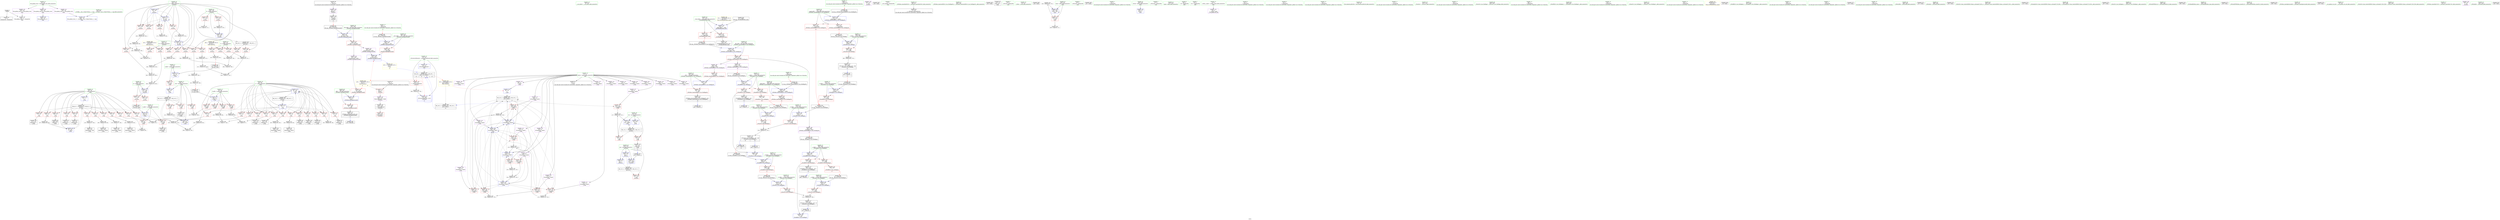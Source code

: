 digraph "SVFG" {
	label="SVFG";

	Node0x5653ea14d6c0 [shape=record,color=grey,label="{NodeID: 0\nNullPtr}"];
	Node0x5653ea14d6c0 -> Node0x5653ea175fb0[style=solid];
	Node0x5653ea14d6c0 -> Node0x5653ea181970[style=solid];
	Node0x5653ea18f270 [shape=record,color=grey,label="{NodeID: 443\n136 = Binary(135, 98, )\n}"];
	Node0x5653ea18f270 -> Node0x5653ea176a60[style=solid];
	Node0x5653ea182f90 [shape=record,color=blue,label="{NodeID: 277\n392\<--390\nthis.addr\<--this\n_ZNSt8ios_base9precisionEl\n}"];
	Node0x5653ea182f90 -> Node0x5653ea178460[style=dashed];
	Node0x5653ea176cd0 [shape=record,color=red,label="{NodeID: 194\n166\<--165\n\<--arrayidx38\n_Z1fiii\n}"];
	Node0x5653ea176cd0 -> Node0x5653ea18ce70[style=solid];
	Node0x5653ea173440 [shape=record,color=black,label="{NodeID: 111\n389\<--407\n_ZNSt8ios_base9precisionEl_ret\<--\n_ZNSt8ios_base9precisionEl\n|{<s0>13}}"];
	Node0x5653ea173440:s0 -> Node0x5653ea1c0b70[style=solid,color=blue];
	Node0x5653ea166b20 [shape=record,color=green,label="{NodeID: 28\n39\<--40\n__cxa_atexit\<--__cxa_atexit_field_insensitive\n}"];
	Node0x5653ea178390 [shape=record,color=red,label="{NodeID: 222\n387\<--378\n\<--__base.addr\n_ZSt5fixedRSt8ios_base\n}"];
	Node0x5653ea178390 -> Node0x5653ea173370[style=solid];
	Node0x5653ea179e50 [shape=record,color=purple,label="{NodeID: 139\n351\<--22\n\<--.str.1\n_Z5solvev\n}"];
	Node0x5653ea174840 [shape=record,color=green,label="{NodeID: 56\n378\<--379\n__base.addr\<--__base.addr_field_insensitive\n_ZSt5fixedRSt8ios_base\n}"];
	Node0x5653ea174840 -> Node0x5653ea1782c0[style=solid];
	Node0x5653ea174840 -> Node0x5653ea178390[style=solid];
	Node0x5653ea174840 -> Node0x5653ea182ec0[style=solid];
	Node0x5653ea1c0e10 [shape=record,color=black,label="{NodeID: 582\n350 = PHI()\n}"];
	Node0x5653ea18c9f0 [shape=record,color=grey,label="{NodeID: 416\n192 = Binary(191, 98, )\n}"];
	Node0x5653ea18c9f0 -> Node0x5653ea182290[style=solid];
	Node0x5653ea181970 [shape=record,color=blue, style = dotted,label="{NodeID: 250\n545\<--3\nllvm.global_ctors_2\<--dummyVal\nGlob }"];
	Node0x5653ea17b570 [shape=record,color=red,label="{NodeID: 167\n159\<--63\n\<--i\n_Z1fiii\n}"];
	Node0x5653ea17b570 -> Node0x5653ea17e630[style=solid];
	Node0x5653ea1760b0 [shape=record,color=black,label="{NodeID: 84\n10\<--8\n\<--memo\nCan only get source location for instruction, argument, global var or function.}"];
	Node0x5653ea14f540 [shape=record,color=green,label="{NodeID: 1\n7\<--1\n__dso_handle\<--dummyObj\nGlob }"];
	Node0x5653ea18f3f0 [shape=record,color=grey,label="{NodeID: 444\n97 = Binary(96, 98, )\n}"];
	Node0x5653ea18f3f0 -> Node0x5653ea1905f0[style=solid];
	Node0x5653ea183060 [shape=record,color=blue,label="{NodeID: 278\n394\<--391\n__prec.addr\<--__prec\n_ZNSt8ios_base9precisionEl\n}"];
	Node0x5653ea183060 -> Node0x5653ea178530[style=dashed];
	Node0x5653ea176da0 [shape=record,color=red,label="{NodeID: 195\n176\<--175\n\<--arrayidx44\n_Z1fiii\n}"];
	Node0x5653ea176da0 -> Node0x5653ea18e4f0[style=solid];
	Node0x5653ea173510 [shape=record,color=black,label="{NodeID: 112\n433\<--469\n_ZNSt8ios_base4setfESt13_Ios_FmtflagsS0__ret\<--\n_ZNSt8ios_base4setfESt13_Ios_FmtflagsS0_\n|{<s0>19}}"];
	Node0x5653ea173510:s0 -> Node0x5653ea1c11e0[style=solid,color=blue];
	Node0x5653ea166c20 [shape=record,color=green,label="{NodeID: 29\n38\<--44\n_ZNSt8ios_base4InitD1Ev\<--_ZNSt8ios_base4InitD1Ev_field_insensitive\n}"];
	Node0x5653ea166c20 -> Node0x5653ea176480[style=solid];
	Node0x5653ea178460 [shape=record,color=red,label="{NodeID: 223\n400\<--392\nthis1\<--this.addr\n_ZNSt8ios_base9precisionEl\n}"];
	Node0x5653ea178460 -> Node0x5653ea17a2c0[style=solid];
	Node0x5653ea178460 -> Node0x5653ea17a390[style=solid];
	Node0x5653ea179f20 [shape=record,color=purple,label="{NodeID: 140\n543\<--24\nllvm.global_ctors_0\<--llvm.global_ctors\nGlob }"];
	Node0x5653ea179f20 -> Node0x5653ea181770[style=solid];
	Node0x5653ea174910 [shape=record,color=green,label="{NodeID: 57\n385\<--386\n_ZNSt8ios_base4setfESt13_Ios_FmtflagsS0_\<--_ZNSt8ios_base4setfESt13_Ios_FmtflagsS0__field_insensitive\n}"];
	Node0x5653ea1c0f10 [shape=record,color=black,label="{NodeID: 583\n352 = PHI()\n}"];
	Node0x5653ea18cb70 [shape=record,color=grey,label="{NodeID: 417\n178 = Binary(177, 98, )\n}"];
	Node0x5653ea18cb70 -> Node0x5653ea173de0[style=solid];
	Node0x5653ea181a70 [shape=record,color=blue,label="{NodeID: 251\n57\<--54\ny.addr\<--y\n_Z1fiii\n}"];
	Node0x5653ea181a70 -> Node0x5653ea17a940[style=dashed];
	Node0x5653ea17b640 [shape=record,color=red,label="{NodeID: 168\n170\<--63\n\<--i\n_Z1fiii\n}"];
	Node0x5653ea17b640 -> Node0x5653ea173c40[style=solid];
	Node0x5653ea1761b0 [shape=record,color=black,label="{NodeID: 85\n417\<--15\nmain_ret\<--\nmain\n}"];
	Node0x5653ea14f5d0 [shape=record,color=green,label="{NodeID: 2\n12\<--1\n_ZSt3cin\<--dummyObj\nGlob }"];
	Node0x5653ea18f570 [shape=record,color=grey,label="{NodeID: 445\n134 = Binary(133, 116, )\n}"];
	Node0x5653ea18f570 -> Node0x5653ea18edf0[style=solid];
	Node0x5653ea183130 [shape=record,color=blue,label="{NodeID: 279\n396\<--402\n__old\<--\n_ZNSt8ios_base9precisionEl\n}"];
	Node0x5653ea183130 -> Node0x5653ea178600[style=dashed];
	Node0x5653ea176e70 [shape=record,color=red,label="{NodeID: 196\n185\<--184\n\<--arrayidx50\n_Z1fiii\n}"];
	Node0x5653ea176e70 -> Node0x5653ea18e4f0[style=solid];
	Node0x5653ea1735e0 [shape=record,color=black,label="{NodeID: 113\n471\<--484\n_ZStaNRSt13_Ios_FmtflagsS__ret\<--\n_ZStaNRSt13_Ios_FmtflagsS_\n|{<s0>23}}"];
	Node0x5653ea1735e0:s0 -> Node0x5653ea1c1520[style=solid,color=blue];
	Node0x5653ea172090 [shape=record,color=green,label="{NodeID: 30\n51\<--52\n_Z1fiii\<--_Z1fiii_field_insensitive\n}"];
	Node0x5653ea178530 [shape=record,color=red,label="{NodeID: 224\n404\<--394\n\<--__prec.addr\n_ZNSt8ios_base9precisionEl\n}"];
	Node0x5653ea178530 -> Node0x5653ea183200[style=solid];
	Node0x5653ea179ff0 [shape=record,color=purple,label="{NodeID: 141\n544\<--24\nllvm.global_ctors_1\<--llvm.global_ctors\nGlob }"];
	Node0x5653ea179ff0 -> Node0x5653ea181870[style=solid];
	Node0x5653ea174a10 [shape=record,color=green,label="{NodeID: 58\n392\<--393\nthis.addr\<--this.addr_field_insensitive\n_ZNSt8ios_base9precisionEl\n}"];
	Node0x5653ea174a10 -> Node0x5653ea178460[style=solid];
	Node0x5653ea174a10 -> Node0x5653ea182f90[style=solid];
	Node0x5653ea1c1010 [shape=record,color=black,label="{NodeID: 584\n354 = PHI()\n}"];
	Node0x5653ea18ccf0 [shape=record,color=grey,label="{NodeID: 418\n426 = Binary(425, 276, )\n}"];
	Node0x5653ea18ccf0 -> Node0x5653ea1833a0[style=solid];
	Node0x5653ea181b40 [shape=record,color=blue,label="{NodeID: 252\n59\<--55\nh.addr\<--h\n_Z1fiii\n}"];
	Node0x5653ea181b40 -> Node0x5653ea17aa10[style=dashed];
	Node0x5653ea181b40 -> Node0x5653ea17aae0[style=dashed];
	Node0x5653ea181b40 -> Node0x5653ea17abb0[style=dashed];
	Node0x5653ea181b40 -> Node0x5653ea17ac80[style=dashed];
	Node0x5653ea17b710 [shape=record,color=red,label="{NodeID: 169\n177\<--63\n\<--i\n_Z1fiii\n}"];
	Node0x5653ea17b710 -> Node0x5653ea18cb70[style=solid];
	Node0x5653ea176280 [shape=record,color=black,label="{NodeID: 86\n18\<--17\n\<--_ZSt4cout\nCan only get source location for instruction, argument, global var or function.}"];
	Node0x5653ea176280 -> Node0x5653ea17a6d0[style=solid];
	Node0x5653ea165470 [shape=record,color=green,label="{NodeID: 3\n13\<--1\n_ZSt4cerr\<--dummyObj\nGlob }"];
	Node0x5653ea18f6f0 [shape=record,color=grey,label="{NodeID: 446\n275 = Binary(274, 276, )\n}"];
	Node0x5653ea18f6f0 -> Node0x5653ea182ab0[style=solid];
	Node0x5653ea183200 [shape=record,color=blue,label="{NodeID: 280\n405\<--404\n_M_precision2\<--\n_ZNSt8ios_base9precisionEl\n|{<s0>13}}"];
	Node0x5653ea183200:s0 -> Node0x5653ea1ac810[style=dashed,color=blue];
	Node0x5653ea176f40 [shape=record,color=red,label="{NodeID: 197\n215\<--214\n\<--arrayidx63\n_Z1fiii\n}"];
	Node0x5653ea176f40 -> Node0x5653ea18d8f0[style=solid];
	Node0x5653ea1736b0 [shape=record,color=black,label="{NodeID: 114\n487\<--493\n_ZStcoSt13_Ios_Fmtflags_ret\<--neg\n_ZStcoSt13_Ios_Fmtflags\n|{<s0>22}}"];
	Node0x5653ea1736b0:s0 -> Node0x5653ea1c1350[style=solid,color=blue];
	Node0x5653ea172190 [shape=record,color=green,label="{NodeID: 31\n57\<--58\ny.addr\<--y.addr_field_insensitive\n_Z1fiii\n}"];
	Node0x5653ea172190 -> Node0x5653ea17a940[style=solid];
	Node0x5653ea172190 -> Node0x5653ea181a70[style=solid];
	Node0x5653ea1ac810 [shape=record,color=yellow,style=double,label="{NodeID: 557\n18V_2 = CSCHI(MR_18V_1)\npts\{1 \}\nCS[]|{<s0>21}}"];
	Node0x5653ea1ac810:s0 -> Node0x5653ea1a3f30[style=dashed,color=blue];
	Node0x5653ea178600 [shape=record,color=red,label="{NodeID: 225\n407\<--396\n\<--__old\n_ZNSt8ios_base9precisionEl\n}"];
	Node0x5653ea178600 -> Node0x5653ea173440[style=solid];
	Node0x5653ea17a0f0 [shape=record,color=purple,label="{NodeID: 142\n545\<--24\nllvm.global_ctors_2\<--llvm.global_ctors\nGlob }"];
	Node0x5653ea17a0f0 -> Node0x5653ea181970[style=solid];
	Node0x5653ea174ae0 [shape=record,color=green,label="{NodeID: 59\n394\<--395\n__prec.addr\<--__prec.addr_field_insensitive\n_ZNSt8ios_base9precisionEl\n}"];
	Node0x5653ea174ae0 -> Node0x5653ea178530[style=solid];
	Node0x5653ea174ae0 -> Node0x5653ea183060[style=solid];
	Node0x5653ea1c1110 [shape=record,color=black,label="{NodeID: 585\n357 = PHI()\n}"];
	Node0x5653ea18ce70 [shape=record,color=grey,label="{NodeID: 419\n167 = Binary(166, 158, )\n}"];
	Node0x5653ea18ce70 -> Node0x5653ea1820f0[style=solid];
	Node0x5653ea181c10 [shape=record,color=blue,label="{NodeID: 253\n61\<--56\nn.addr\<--n\n_Z1fiii\n}"];
	Node0x5653ea181c10 -> Node0x5653ea17ad50[style=dashed];
	Node0x5653ea181c10 -> Node0x5653ea17ae20[style=dashed];
	Node0x5653ea17b7e0 [shape=record,color=red,label="{NodeID: 170\n196\<--63\n\<--i\n_Z1fiii\n}"];
	Node0x5653ea17b7e0 -> Node0x5653ea18e670[style=solid];
	Node0x5653ea176380 [shape=record,color=black,label="{NodeID: 87\n19\<--17\n\<--_ZSt4cout\nCan only get source location for instruction, argument, global var or function.}"];
	Node0x5653ea176380 -> Node0x5653ea17a870[style=solid];
	Node0x5653ea165500 [shape=record,color=green,label="{NodeID: 4\n15\<--1\n\<--dummyObj\nCan only get source location for instruction, argument, global var or function.}"];
	Node0x5653ea18f870 [shape=record,color=grey,label="{NodeID: 447\n103 = Binary(101, 102, )\n}"];
	Node0x5653ea18f870 -> Node0x5653ea1902f0[style=solid];
	Node0x5653ea1832d0 [shape=record,color=blue,label="{NodeID: 281\n418\<--15\nretval\<--\nmain\n}"];
	Node0x5653ea177010 [shape=record,color=red,label="{NodeID: 198\n353\<--234\n\<--ans\n_Z5solvev\n}"];
	Node0x5653ea178b50 [shape=record,color=black,label="{NodeID: 115\n495\<--510\n_ZStoRRSt13_Ios_FmtflagsS__ret\<--\n_ZStoRRSt13_Ios_FmtflagsS_\n|{<s0>25}}"];
	Node0x5653ea178b50:s0 -> Node0x5653ea1c1830[style=solid,color=blue];
	Node0x5653ea172260 [shape=record,color=green,label="{NodeID: 32\n59\<--60\nh.addr\<--h.addr_field_insensitive\n_Z1fiii\n}"];
	Node0x5653ea172260 -> Node0x5653ea17aa10[style=solid];
	Node0x5653ea172260 -> Node0x5653ea17aae0[style=solid];
	Node0x5653ea172260 -> Node0x5653ea17abb0[style=solid];
	Node0x5653ea172260 -> Node0x5653ea17ac80[style=solid];
	Node0x5653ea172260 -> Node0x5653ea181b40[style=solid];
	Node0x5653ea1bd0b0 [shape=record,color=black,label="{NodeID: 558\n496 = PHI(465, )\n0th arg _ZStoRRSt13_Ios_FmtflagsS_ }"];
	Node0x5653ea1bd0b0 -> Node0x5653ea183af0[style=solid];
	Node0x5653ea1786d0 [shape=record,color=red,label="{NodeID: 226\n402\<--401\n\<--_M_precision\n_ZNSt8ios_base9precisionEl\n}"];
	Node0x5653ea1786d0 -> Node0x5653ea183130[style=solid];
	Node0x5653ea17a1f0 [shape=record,color=purple,label="{NodeID: 143\n334\<--333\nvbase.offset.ptr\<--vtable\n_Z5solvev\n}"];
	Node0x5653ea17a1f0 -> Node0x5653ea1731d0[style=solid];
	Node0x5653ea174bb0 [shape=record,color=green,label="{NodeID: 60\n396\<--397\n__old\<--__old_field_insensitive\n_ZNSt8ios_base9precisionEl\n}"];
	Node0x5653ea174bb0 -> Node0x5653ea178600[style=solid];
	Node0x5653ea174bb0 -> Node0x5653ea183130[style=solid];
	Node0x5653ea1c11e0 [shape=record,color=black,label="{NodeID: 586\n382 = PHI(433, )\n}"];
	Node0x5653ea1a80c0 [shape=record,color=yellow,style=double,label="{NodeID: 503\n35V_1 = ENCHI(MR_35V_0)\npts\{379 \}\nFun[_ZSt5fixedRSt8ios_base]}"];
	Node0x5653ea1a80c0 -> Node0x5653ea182ec0[style=dashed];
	Node0x5653ea18cff0 [shape=record,color=grey,label="{NodeID: 420\n281 = Binary(264, 280, )\n}"];
	Node0x5653ea18cff0 -> Node0x5653ea18d170[style=solid];
	Node0x5653ea181ce0 [shape=record,color=blue,label="{NodeID: 254\n80\<--82\n\<--\n_Z1fiii\n}"];
	Node0x5653ea181ce0 -> Node0x5653ea1a2130[style=dashed];
	Node0x5653ea17b8b0 [shape=record,color=red,label="{NodeID: 171\n91\<--65\n\<--r\n_Z1fiii\n}"];
	Node0x5653ea17b8b0 -> Node0x5653ea1908f0[style=solid];
	Node0x5653ea176480 [shape=record,color=black,label="{NodeID: 88\n37\<--38\n\<--_ZNSt8ios_base4InitD1Ev\nCan only get source location for instruction, argument, global var or function.}"];
	Node0x5653ea165590 [shape=record,color=green,label="{NodeID: 5\n17\<--1\n_ZSt4cout\<--dummyObj\nGlob }"];
	Node0x5653ea18f9f0 [shape=record,color=grey,label="{NodeID: 448\n150 = cmp(147, 149, )\n}"];
	Node0x5653ea1833a0 [shape=record,color=blue,label="{NodeID: 282\n420\<--426\ntests\<--dec\nmain\n}"];
	Node0x5653ea1833a0 -> Node0x5653ea1787a0[style=dashed];
	Node0x5653ea1833a0 -> Node0x5653ea1833a0[style=dashed];
	Node0x5653ea1770e0 [shape=record,color=red,label="{NodeID: 199\n267\<--236\n\<--N\n_Z5solvev\n}"];
	Node0x5653ea1770e0 -> Node0x5653ea18fe70[style=solid];
	Node0x5653ea178be0 [shape=record,color=black,label="{NodeID: 116\n513\<--524\n_ZStanSt13_Ios_FmtflagsS__ret\<--and\n_ZStanSt13_Ios_FmtflagsS_\n|{<s0>24|<s1>26}}"];
	Node0x5653ea178be0:s0 -> Node0x5653ea1c1630[style=solid,color=blue];
	Node0x5653ea178be0:s1 -> Node0x5653ea1c1940[style=solid,color=blue];
	Node0x5653ea172330 [shape=record,color=green,label="{NodeID: 33\n61\<--62\nn.addr\<--n.addr_field_insensitive\n_Z1fiii\n}"];
	Node0x5653ea172330 -> Node0x5653ea17ad50[style=solid];
	Node0x5653ea172330 -> Node0x5653ea17ae20[style=solid];
	Node0x5653ea172330 -> Node0x5653ea181c10[style=solid];
	Node0x5653ea1be7f0 [shape=record,color=black,label="{NodeID: 559\n497 = PHI(462, )\n1st arg _ZStoRRSt13_Ios_FmtflagsS_ }"];
	Node0x5653ea1be7f0 -> Node0x5653ea183bc0[style=solid];
	Node0x5653ea1787a0 [shape=record,color=red,label="{NodeID: 227\n425\<--420\n\<--tests\nmain\n}"];
	Node0x5653ea1787a0 -> Node0x5653ea18ccf0[style=solid];
	Node0x5653ea1787a0 -> Node0x5653ea18fcf0[style=solid];
	Node0x5653ea17a2c0 [shape=record,color=purple,label="{NodeID: 144\n401\<--400\n_M_precision\<--this1\n_ZNSt8ios_base9precisionEl\n}"];
	Node0x5653ea17a2c0 -> Node0x5653ea1786d0[style=solid];
	Node0x5653ea174c80 [shape=record,color=green,label="{NodeID: 61\n415\<--416\nmain\<--main_field_insensitive\n}"];
	Node0x5653ea1c1350 [shape=record,color=black,label="{NodeID: 587\n453 = PHI(487, )\n|{<s0>23}}"];
	Node0x5653ea1c1350:s0 -> Node0x5653ea1c1ca0[style=solid,color=red];
	Node0x5653ea18d170 [shape=record,color=grey,label="{NodeID: 421\n282 = Binary(281, 98, )\n}"];
	Node0x5653ea18d170 -> Node0x5653ea18d470[style=solid];
	Node0x5653ea181db0 [shape=record,color=blue,label="{NodeID: 255\n63\<--15\ni\<--\n_Z1fiii\n}"];
	Node0x5653ea181db0 -> Node0x5653ea1a1b40[style=dashed];
	Node0x5653ea17b980 [shape=record,color=red,label="{NodeID: 172\n95\<--65\n\<--r\n_Z1fiii\n}"];
	Node0x5653ea17b980 -> Node0x5653ea1905f0[style=solid];
	Node0x5653ea176580 [shape=record,color=black,label="{NodeID: 89\n109\<--108\nidxprom\<--\n_Z1fiii\n}"];
	Node0x5653ea165620 [shape=record,color=green,label="{NodeID: 6\n20\<--1\n.str\<--dummyObj\nGlob }"];
	Node0x5653ea18fb70 [shape=record,color=grey,label="{NodeID: 449\n316 = cmp(312, 315, )\n}"];
	Node0x5653ea183470 [shape=record,color=blue,label="{NodeID: 283\n437\<--434\nthis.addr\<--this\n_ZNSt8ios_base4setfESt13_Ios_FmtflagsS0_\n}"];
	Node0x5653ea183470 -> Node0x5653ea178870[style=dashed];
	Node0x5653ea1771b0 [shape=record,color=red,label="{NodeID: 200\n278\<--236\n\<--N\n_Z5solvev\n}"];
	Node0x5653ea1771b0 -> Node0x5653ea18d2f0[style=solid];
	Node0x5653ea178c70 [shape=record,color=black,label="{NodeID: 117\n526\<--537\n_ZStorSt13_Ios_FmtflagsS__ret\<--or\n_ZStorSt13_Ios_FmtflagsS_\n|{<s0>27}}"];
	Node0x5653ea178c70:s0 -> Node0x5653ea1c1a50[style=solid,color=blue];
	Node0x5653ea172400 [shape=record,color=green,label="{NodeID: 34\n63\<--64\ni\<--i_field_insensitive\n_Z1fiii\n}"];
	Node0x5653ea172400 -> Node0x5653ea17aef0[style=solid];
	Node0x5653ea172400 -> Node0x5653ea17afc0[style=solid];
	Node0x5653ea172400 -> Node0x5653ea17b090[style=solid];
	Node0x5653ea172400 -> Node0x5653ea17b160[style=solid];
	Node0x5653ea172400 -> Node0x5653ea17b230[style=solid];
	Node0x5653ea172400 -> Node0x5653ea17b300[style=solid];
	Node0x5653ea172400 -> Node0x5653ea17b3d0[style=solid];
	Node0x5653ea172400 -> Node0x5653ea17b4a0[style=solid];
	Node0x5653ea172400 -> Node0x5653ea17b570[style=solid];
	Node0x5653ea172400 -> Node0x5653ea17b640[style=solid];
	Node0x5653ea172400 -> Node0x5653ea17b710[style=solid];
	Node0x5653ea172400 -> Node0x5653ea17b7e0[style=solid];
	Node0x5653ea172400 -> Node0x5653ea181db0[style=solid];
	Node0x5653ea172400 -> Node0x5653ea182360[style=solid];
	Node0x5653ea1be9b0 [shape=record,color=black,label="{NodeID: 560\n434 = PHI(381, )\n0th arg _ZNSt8ios_base4setfESt13_Ios_FmtflagsS0_ }"];
	Node0x5653ea1be9b0 -> Node0x5653ea183470[style=solid];
	Node0x5653ea178870 [shape=record,color=red,label="{NodeID: 228\n448\<--437\nthis1\<--this.addr\n_ZNSt8ios_base4setfESt13_Ios_FmtflagsS0_\n}"];
	Node0x5653ea178870 -> Node0x5653ea17a460[style=solid];
	Node0x5653ea178870 -> Node0x5653ea17a530[style=solid];
	Node0x5653ea178870 -> Node0x5653ea17a600[style=solid];
	Node0x5653ea17a390 [shape=record,color=purple,label="{NodeID: 145\n405\<--400\n_M_precision2\<--this1\n_ZNSt8ios_base9precisionEl\n}"];
	Node0x5653ea17a390 -> Node0x5653ea183200[style=solid];
	Node0x5653ea174d80 [shape=record,color=green,label="{NodeID: 62\n418\<--419\nretval\<--retval_field_insensitive\nmain\n}"];
	Node0x5653ea174d80 -> Node0x5653ea1832d0[style=solid];
	Node0x5653ea1c1520 [shape=record,color=black,label="{NodeID: 588\n457 = PHI(471, )\n}"];
	Node0x5653ea18d2f0 [shape=record,color=grey,label="{NodeID: 422\n284 = Binary(278, 283, )\n}"];
	Node0x5653ea18d2f0 -> Node0x5653ea182b80[style=solid];
	Node0x5653ea181e80 [shape=record,color=blue,label="{NodeID: 256\n65\<--15\nr\<--\n_Z1fiii\n}"];
	Node0x5653ea181e80 -> Node0x5653ea17b8b0[style=dashed];
	Node0x5653ea181e80 -> Node0x5653ea17b980[style=dashed];
	Node0x5653ea181e80 -> Node0x5653ea17ba50[style=dashed];
	Node0x5653ea181e80 -> Node0x5653ea17bb20[style=dashed];
	Node0x5653ea181e80 -> Node0x5653ea17bbf0[style=dashed];
	Node0x5653ea181e80 -> Node0x5653ea17bcc0[style=dashed];
	Node0x5653ea181e80 -> Node0x5653ea17bd90[style=dashed];
	Node0x5653ea181e80 -> Node0x5653ea17be60[style=dashed];
	Node0x5653ea181e80 -> Node0x5653ea17bf30[style=dashed];
	Node0x5653ea181e80 -> Node0x5653ea17c000[style=dashed];
	Node0x5653ea181e80 -> Node0x5653ea17c0d0[style=dashed];
	Node0x5653ea181e80 -> Node0x5653ea17c1a0[style=dashed];
	Node0x5653ea181e80 -> Node0x5653ea17c270[style=dashed];
	Node0x5653ea181e80 -> Node0x5653ea182290[style=dashed];
	Node0x5653ea181e80 -> Node0x5653ea1a1c30[style=dashed];
	Node0x5653ea17ba50 [shape=record,color=red,label="{NodeID: 173\n102\<--65\n\<--r\n_Z1fiii\n}"];
	Node0x5653ea17ba50 -> Node0x5653ea18f870[style=solid];
	Node0x5653ea176650 [shape=record,color=black,label="{NodeID: 90\n112\<--111\nidxprom8\<--\n_Z1fiii\n}"];
	Node0x5653ea1656e0 [shape=record,color=green,label="{NodeID: 7\n22\<--1\n.str.1\<--dummyObj\nGlob }"];
	Node0x5653ea18fcf0 [shape=record,color=grey,label="{NodeID: 450\n428 = cmp(425, 15, )\n}"];
	Node0x5653ea183540 [shape=record,color=blue,label="{NodeID: 284\n439\<--435\n__fmtfl.addr\<--__fmtfl\n_ZNSt8ios_base4setfESt13_Ios_FmtflagsS0_\n}"];
	Node0x5653ea183540 -> Node0x5653ea178940[style=dashed];
	Node0x5653ea177280 [shape=record,color=red,label="{NodeID: 201\n252\<--238\n\<--X\n_Z5solvev\n}"];
	Node0x5653ea177280 -> Node0x5653ea18fff0[style=solid];
	Node0x5653ea178d40 [shape=record,color=purple,label="{NodeID: 118\n35\<--4\n\<--_ZStL8__ioinit\n__cxx_global_var_init\n}"];
	Node0x5653ea1724d0 [shape=record,color=green,label="{NodeID: 35\n65\<--66\nr\<--r_field_insensitive\n_Z1fiii\n}"];
	Node0x5653ea1724d0 -> Node0x5653ea17b8b0[style=solid];
	Node0x5653ea1724d0 -> Node0x5653ea17b980[style=solid];
	Node0x5653ea1724d0 -> Node0x5653ea17ba50[style=solid];
	Node0x5653ea1724d0 -> Node0x5653ea17bb20[style=solid];
	Node0x5653ea1724d0 -> Node0x5653ea17bbf0[style=solid];
	Node0x5653ea1724d0 -> Node0x5653ea17bcc0[style=solid];
	Node0x5653ea1724d0 -> Node0x5653ea17bd90[style=solid];
	Node0x5653ea1724d0 -> Node0x5653ea17be60[style=solid];
	Node0x5653ea1724d0 -> Node0x5653ea17bf30[style=solid];
	Node0x5653ea1724d0 -> Node0x5653ea17c000[style=solid];
	Node0x5653ea1724d0 -> Node0x5653ea17c0d0[style=solid];
	Node0x5653ea1724d0 -> Node0x5653ea17c1a0[style=solid];
	Node0x5653ea1724d0 -> Node0x5653ea17c270[style=solid];
	Node0x5653ea1724d0 -> Node0x5653ea181e80[style=solid];
	Node0x5653ea1724d0 -> Node0x5653ea182290[style=solid];
	Node0x5653ea1beab0 [shape=record,color=black,label="{NodeID: 561\n435 = PHI(383, )\n1st arg _ZNSt8ios_base4setfESt13_Ios_FmtflagsS0_ }"];
	Node0x5653ea1beab0 -> Node0x5653ea183540[style=solid];
	Node0x5653ea178940 [shape=record,color=red,label="{NodeID: 229\n460\<--439\n\<--__fmtfl.addr\n_ZNSt8ios_base4setfESt13_Ios_FmtflagsS0_\n|{<s0>24}}"];
	Node0x5653ea178940:s0 -> Node0x5653ea1bee00[style=solid,color=red];
	Node0x5653ea17a460 [shape=record,color=purple,label="{NodeID: 146\n449\<--448\n_M_flags\<--this1\n_ZNSt8ios_base4setfESt13_Ios_FmtflagsS0_\n}"];
	Node0x5653ea17a460 -> Node0x5653ea180b40[style=solid];
	Node0x5653ea174e50 [shape=record,color=green,label="{NodeID: 63\n420\<--421\ntests\<--tests_field_insensitive\nmain\n}"];
	Node0x5653ea174e50 -> Node0x5653ea1787a0[style=solid];
	Node0x5653ea174e50 -> Node0x5653ea1833a0[style=solid];
	Node0x5653ea1c1630 [shape=record,color=black,label="{NodeID: 589\n462 = PHI(513, )\n|{<s0>25}}"];
	Node0x5653ea1c1630:s0 -> Node0x5653ea1be7f0[style=solid,color=red];
	Node0x5653ea18d470 [shape=record,color=grey,label="{NodeID: 423\n283 = Binary(279, 282, )\n}"];
	Node0x5653ea18d470 -> Node0x5653ea18d2f0[style=solid];
	Node0x5653ea181f50 [shape=record,color=blue,label="{NodeID: 257\n123\<--125\narrayidx13\<--add14\n_Z1fiii\n}"];
	Node0x5653ea181f50 -> Node0x5653ea17c8f0[style=dashed];
	Node0x5653ea181f50 -> Node0x5653ea176b30[style=dashed];
	Node0x5653ea181f50 -> Node0x5653ea182020[style=dashed];
	Node0x5653ea17bb20 [shape=record,color=red,label="{NodeID: 174\n111\<--65\n\<--r\n_Z1fiii\n}"];
	Node0x5653ea17bb20 -> Node0x5653ea176650[style=solid];
	Node0x5653ea176720 [shape=record,color=black,label="{NodeID: 91\n119\<--118\nidxprom10\<--add\n_Z1fiii\n}"];
	Node0x5653ea1657a0 [shape=record,color=green,label="{NodeID: 8\n25\<--1\n\<--dummyObj\nCan only get source location for instruction, argument, global var or function.}"];
	Node0x5653ea18fe70 [shape=record,color=grey,label="{NodeID: 451\n268 = cmp(266, 267, )\n}"];
	Node0x5653ea183610 [shape=record,color=blue,label="{NodeID: 285\n441\<--436\n__mask.addr\<--__mask\n_ZNSt8ios_base4setfESt13_Ios_FmtflagsS0_\n}"];
	Node0x5653ea183610 -> Node0x5653ea178a10[style=dashed];
	Node0x5653ea183610 -> Node0x5653ea1809e0[style=dashed];
	Node0x5653ea177350 [shape=record,color=red,label="{NodeID: 202\n255\<--238\n\<--X\n_Z5solvev\n}"];
	Node0x5653ea177350 -> Node0x5653ea18e1f0[style=solid];
	Node0x5653ea178e10 [shape=record,color=purple,label="{NodeID: 119\n80\<--8\n\<--memo\n_Z1fiii\n}"];
	Node0x5653ea178e10 -> Node0x5653ea181ce0[style=solid];
	Node0x5653ea1725a0 [shape=record,color=green,label="{NodeID: 36\n67\<--68\nres\<--res_field_insensitive\n_Z1fiii\n}"];
	Node0x5653ea1725a0 -> Node0x5653ea17c340[style=solid];
	Node0x5653ea1725a0 -> Node0x5653ea17c410[style=solid];
	Node0x5653ea1725a0 -> Node0x5653ea182430[style=solid];
	Node0x5653ea1725a0 -> Node0x5653ea1825d0[style=solid];
	Node0x5653ea1bebf0 [shape=record,color=black,label="{NodeID: 562\n436 = PHI(384, )\n2nd arg _ZNSt8ios_base4setfESt13_Ios_FmtflagsS0_ }"];
	Node0x5653ea1bebf0 -> Node0x5653ea183610[style=solid];
	Node0x5653ea178a10 [shape=record,color=red,label="{NodeID: 230\n452\<--441\n\<--__mask.addr\n_ZNSt8ios_base4setfESt13_Ios_FmtflagsS0_\n|{<s0>22}}"];
	Node0x5653ea178a10:s0 -> Node0x5653ea1c2060[style=solid,color=red];
	Node0x5653ea17a530 [shape=record,color=purple,label="{NodeID: 147\n456\<--448\n_M_flags2\<--this1\n_ZNSt8ios_base4setfESt13_Ios_FmtflagsS0_\n|{<s0>23}}"];
	Node0x5653ea17a530:s0 -> Node0x5653ea1c1b60[style=solid,color=red];
	Node0x5653ea174f20 [shape=record,color=green,label="{NodeID: 64\n437\<--438\nthis.addr\<--this.addr_field_insensitive\n_ZNSt8ios_base4setfESt13_Ios_FmtflagsS0_\n}"];
	Node0x5653ea174f20 -> Node0x5653ea178870[style=solid];
	Node0x5653ea174f20 -> Node0x5653ea183470[style=solid];
	Node0x5653ea1c1830 [shape=record,color=black,label="{NodeID: 590\n466 = PHI(495, )\n}"];
	Node0x5653ea18d5f0 [shape=record,color=grey,label="{NodeID: 424\n221 = Binary(220, 98, )\n}"];
	Node0x5653ea18d5f0 -> Node0x5653ea1826a0[style=solid];
	Node0x5653ea182020 [shape=record,color=blue,label="{NodeID: 258\n142\<--144\narrayidx25\<--add26\n_Z1fiii\n}"];
	Node0x5653ea182020 -> Node0x5653ea17c750[style=dashed];
	Node0x5653ea182020 -> Node0x5653ea17c820[style=dashed];
	Node0x5653ea182020 -> Node0x5653ea176c00[style=dashed];
	Node0x5653ea182020 -> Node0x5653ea176cd0[style=dashed];
	Node0x5653ea182020 -> Node0x5653ea176da0[style=dashed];
	Node0x5653ea182020 -> Node0x5653ea176e70[style=dashed];
	Node0x5653ea182020 -> Node0x5653ea181f50[style=dashed];
	Node0x5653ea182020 -> Node0x5653ea1820f0[style=dashed];
	Node0x5653ea182020 -> Node0x5653ea1821c0[style=dashed];
	Node0x5653ea182020 -> Node0x5653ea1a2130[style=dashed];
	Node0x5653ea17bbf0 [shape=record,color=red,label="{NodeID: 175\n121\<--65\n\<--r\n_Z1fiii\n}"];
	Node0x5653ea17bbf0 -> Node0x5653ea1767f0[style=solid];
	Node0x5653ea1767f0 [shape=record,color=black,label="{NodeID: 92\n122\<--121\nidxprom12\<--\n_Z1fiii\n}"];
	Node0x5653ea165860 [shape=record,color=green,label="{NodeID: 9\n75\<--1\n\<--dummyObj\nCan only get source location for instruction, argument, global var or function.}"];
	Node0x5653ea18fff0 [shape=record,color=grey,label="{NodeID: 452\n253 = cmp(252, 15, )\n}"];
	Node0x5653ea1836e0 [shape=record,color=blue,label="{NodeID: 286\n443\<--450\n__old\<--\n_ZNSt8ios_base4setfESt13_Ios_FmtflagsS0_\n}"];
	Node0x5653ea1836e0 -> Node0x5653ea180a70[style=dashed];
	Node0x5653ea177420 [shape=record,color=red,label="{NodeID: 203\n301\<--238\n\<--X\n_Z5solvev\n}"];
	Node0x5653ea177420 -> Node0x5653ea18ef70[style=solid];
	Node0x5653ea178ee0 [shape=record,color=purple,label="{NodeID: 120\n110\<--8\narrayidx\<--memo\n_Z1fiii\n}"];
	Node0x5653ea172670 [shape=record,color=green,label="{NodeID: 37\n69\<--70\nr56\<--r56_field_insensitive\n_Z1fiii\n}"];
	Node0x5653ea172670 -> Node0x5653ea17c4e0[style=solid];
	Node0x5653ea172670 -> Node0x5653ea17c5b0[style=solid];
	Node0x5653ea172670 -> Node0x5653ea17c680[style=solid];
	Node0x5653ea172670 -> Node0x5653ea182500[style=solid];
	Node0x5653ea172670 -> Node0x5653ea1826a0[style=solid];
	Node0x5653ea1bed30 [shape=record,color=black,label="{NodeID: 563\n377 = PHI()\n0th arg _ZSt5fixedRSt8ios_base }"];
	Node0x5653ea1bed30 -> Node0x5653ea182ec0[style=solid];
	Node0x5653ea1809e0 [shape=record,color=red,label="{NodeID: 231\n461\<--441\n\<--__mask.addr\n_ZNSt8ios_base4setfESt13_Ios_FmtflagsS0_\n|{<s0>24}}"];
	Node0x5653ea1809e0:s0 -> Node0x5653ea1bf040[style=solid,color=red];
	Node0x5653ea17a600 [shape=record,color=purple,label="{NodeID: 148\n465\<--448\n_M_flags5\<--this1\n_ZNSt8ios_base4setfESt13_Ios_FmtflagsS0_\n|{<s0>25}}"];
	Node0x5653ea17a600:s0 -> Node0x5653ea1bd0b0[style=solid,color=red];
	Node0x5653ea174ff0 [shape=record,color=green,label="{NodeID: 65\n439\<--440\n__fmtfl.addr\<--__fmtfl.addr_field_insensitive\n_ZNSt8ios_base4setfESt13_Ios_FmtflagsS0_\n}"];
	Node0x5653ea174ff0 -> Node0x5653ea178940[style=solid];
	Node0x5653ea174ff0 -> Node0x5653ea183540[style=solid];
	Node0x5653ea1c1940 [shape=record,color=black,label="{NodeID: 591\n483 = PHI(513, )\n}"];
	Node0x5653ea1c1940 -> Node0x5653ea183950[style=solid];
	Node0x5653ea18d770 [shape=record,color=grey,label="{NodeID: 425\n105 = Binary(104, 98, )\n}"];
	Node0x5653ea18d770 -> Node0x5653ea1902f0[style=solid];
	Node0x5653ea1820f0 [shape=record,color=blue,label="{NodeID: 259\n165\<--167\narrayidx38\<--add39\n_Z1fiii\n}"];
	Node0x5653ea1820f0 -> Node0x5653ea17c750[style=dashed];
	Node0x5653ea1820f0 -> Node0x5653ea17c820[style=dashed];
	Node0x5653ea1820f0 -> Node0x5653ea176c00[style=dashed];
	Node0x5653ea1820f0 -> Node0x5653ea176cd0[style=dashed];
	Node0x5653ea1820f0 -> Node0x5653ea176da0[style=dashed];
	Node0x5653ea1820f0 -> Node0x5653ea176e70[style=dashed];
	Node0x5653ea1820f0 -> Node0x5653ea181f50[style=dashed];
	Node0x5653ea1820f0 -> Node0x5653ea1820f0[style=dashed];
	Node0x5653ea1820f0 -> Node0x5653ea1821c0[style=dashed];
	Node0x5653ea1820f0 -> Node0x5653ea1a2130[style=dashed];
	Node0x5653ea17bcc0 [shape=record,color=red,label="{NodeID: 176\n130\<--65\n\<--r\n_Z1fiii\n}"];
	Node0x5653ea17bcc0 -> Node0x5653ea176990[style=solid];
	Node0x5653ea1768c0 [shape=record,color=black,label="{NodeID: 93\n128\<--127\nidxprom15\<--\n_Z1fiii\n}"];
	Node0x5653ea165920 [shape=record,color=green,label="{NodeID: 10\n76\<--1\n\<--dummyObj\nCan only get source location for instruction, argument, global var or function.}"];
	Node0x5653ea190170 [shape=record,color=grey,label="{NodeID: 453\n207 = cmp(205, 206, )\n}"];
	Node0x5653ea1837b0 [shape=record,color=blue,label="{NodeID: 287\n474\<--472\n__a.addr\<--__a\n_ZStaNRSt13_Ios_FmtflagsS_\n}"];
	Node0x5653ea1837b0 -> Node0x5653ea180c10[style=dashed];
	Node0x5653ea1837b0 -> Node0x5653ea180ce0[style=dashed];
	Node0x5653ea1774f0 [shape=record,color=red,label="{NodeID: 204\n310\<--238\n\<--X\n_Z5solvev\n}"];
	Node0x5653ea1774f0 -> Node0x5653ea18e970[style=solid];
	Node0x5653ea178fb0 [shape=record,color=purple,label="{NodeID: 121\n113\<--8\narrayidx9\<--memo\n_Z1fiii\n}"];
	Node0x5653ea178fb0 -> Node0x5653ea17c750[style=solid];
	Node0x5653ea172740 [shape=record,color=green,label="{NodeID: 38\n78\<--79\nllvm.memset.p0i8.i64\<--llvm.memset.p0i8.i64_field_insensitive\n}"];
	Node0x5653ea1bee00 [shape=record,color=black,label="{NodeID: 564\n514 = PHI(460, 481, )\n0th arg _ZStanSt13_Ios_FmtflagsS_ }"];
	Node0x5653ea1bee00 -> Node0x5653ea183d60[style=solid];
	Node0x5653ea180a70 [shape=record,color=red,label="{NodeID: 232\n469\<--443\n\<--__old\n_ZNSt8ios_base4setfESt13_Ios_FmtflagsS0_\n}"];
	Node0x5653ea180a70 -> Node0x5653ea173510[style=solid];
	Node0x5653ea17a6d0 [shape=record,color=purple,label="{NodeID: 149\n337\<--18\nadd.ptr\<--\n_Z5solvev\n}"];
	Node0x5653ea17a6d0 -> Node0x5653ea1732a0[style=solid];
	Node0x5653ea1750c0 [shape=record,color=green,label="{NodeID: 66\n441\<--442\n__mask.addr\<--__mask.addr_field_insensitive\n_ZNSt8ios_base4setfESt13_Ios_FmtflagsS0_\n}"];
	Node0x5653ea1750c0 -> Node0x5653ea178a10[style=solid];
	Node0x5653ea1750c0 -> Node0x5653ea1809e0[style=solid];
	Node0x5653ea1750c0 -> Node0x5653ea183610[style=solid];
	Node0x5653ea1c1a50 [shape=record,color=black,label="{NodeID: 592\n507 = PHI(526, )\n}"];
	Node0x5653ea1c1a50 -> Node0x5653ea183c90[style=solid];
	Node0x5653ea18d8f0 [shape=record,color=grey,label="{NodeID: 426\n217 = Binary(216, 215, )\n}"];
	Node0x5653ea18d8f0 -> Node0x5653ea1825d0[style=solid];
	Node0x5653ea1821c0 [shape=record,color=blue,label="{NodeID: 260\n184\<--186\narrayidx50\<--add51\n_Z1fiii\n}"];
	Node0x5653ea1821c0 -> Node0x5653ea17c750[style=dashed];
	Node0x5653ea1821c0 -> Node0x5653ea17c820[style=dashed];
	Node0x5653ea1821c0 -> Node0x5653ea176c00[style=dashed];
	Node0x5653ea1821c0 -> Node0x5653ea176cd0[style=dashed];
	Node0x5653ea1821c0 -> Node0x5653ea176da0[style=dashed];
	Node0x5653ea1821c0 -> Node0x5653ea176e70[style=dashed];
	Node0x5653ea1821c0 -> Node0x5653ea181f50[style=dashed];
	Node0x5653ea1821c0 -> Node0x5653ea1820f0[style=dashed];
	Node0x5653ea1821c0 -> Node0x5653ea1821c0[style=dashed];
	Node0x5653ea1821c0 -> Node0x5653ea1a2130[style=dashed];
	Node0x5653ea17bd90 [shape=record,color=red,label="{NodeID: 177\n139\<--65\n\<--r\n_Z1fiii\n}"];
	Node0x5653ea17bd90 -> Node0x5653ea18da70[style=solid];
	Node0x5653ea176990 [shape=record,color=black,label="{NodeID: 94\n131\<--130\nidxprom17\<--\n_Z1fiii\n}"];
	Node0x5653ea165a20 [shape=record,color=green,label="{NodeID: 11\n77\<--1\n\<--dummyObj\nCan only get source location for instruction, argument, global var or function.}"];
	Node0x5653ea1902f0 [shape=record,color=grey,label="{NodeID: 454\n106 = cmp(103, 105, )\n}"];
	Node0x5653ea183880 [shape=record,color=blue,label="{NodeID: 288\n476\<--473\n__b.addr\<--__b\n_ZStaNRSt13_Ios_FmtflagsS_\n}"];
	Node0x5653ea183880 -> Node0x5653ea180db0[style=dashed];
	Node0x5653ea1775c0 [shape=record,color=red,label="{NodeID: 205\n302\<--240\n\<--Y\n_Z5solvev\n}"];
	Node0x5653ea1775c0 -> Node0x5653ea18ef70[style=solid];
	Node0x5653ea179080 [shape=record,color=purple,label="{NodeID: 122\n120\<--8\narrayidx11\<--memo\n_Z1fiii\n}"];
	Node0x5653ea172840 [shape=record,color=green,label="{NodeID: 39\n231\<--232\n_Z5solvev\<--_Z5solvev_field_insensitive\n}"];
	Node0x5653ea1bf040 [shape=record,color=black,label="{NodeID: 565\n515 = PHI(461, 482, )\n1st arg _ZStanSt13_Ios_FmtflagsS_ }"];
	Node0x5653ea1bf040 -> Node0x5653ea183e30[style=solid];
	Node0x5653ea180b40 [shape=record,color=red,label="{NodeID: 233\n450\<--449\n\<--_M_flags\n_ZNSt8ios_base4setfESt13_Ios_FmtflagsS0_\n}"];
	Node0x5653ea180b40 -> Node0x5653ea1836e0[style=solid];
	Node0x5653ea17a7a0 [shape=record,color=red,label="{NodeID: 150\n347\<--14\n\<--_ZZ5solvevE6testid\n_Z5solvev\n}"];
	Node0x5653ea17a7a0 -> Node0x5653ea17e1b0[style=solid];
	Node0x5653ea175190 [shape=record,color=green,label="{NodeID: 67\n443\<--444\n__old\<--__old_field_insensitive\n_ZNSt8ios_base4setfESt13_Ios_FmtflagsS0_\n}"];
	Node0x5653ea175190 -> Node0x5653ea180a70[style=solid];
	Node0x5653ea175190 -> Node0x5653ea1836e0[style=solid];
	Node0x5653ea1c1b60 [shape=record,color=black,label="{NodeID: 593\n472 = PHI(456, )\n0th arg _ZStaNRSt13_Ios_FmtflagsS_ }"];
	Node0x5653ea1c1b60 -> Node0x5653ea1837b0[style=solid];
	Node0x5653ea18da70 [shape=record,color=grey,label="{NodeID: 427\n140 = Binary(139, 98, )\n}"];
	Node0x5653ea18da70 -> Node0x5653ea173830[style=solid];
	Node0x5653ea182290 [shape=record,color=blue,label="{NodeID: 261\n65\<--192\nr\<--inc\n_Z1fiii\n}"];
	Node0x5653ea182290 -> Node0x5653ea17b8b0[style=dashed];
	Node0x5653ea182290 -> Node0x5653ea17b980[style=dashed];
	Node0x5653ea182290 -> Node0x5653ea17ba50[style=dashed];
	Node0x5653ea182290 -> Node0x5653ea17bb20[style=dashed];
	Node0x5653ea182290 -> Node0x5653ea17bbf0[style=dashed];
	Node0x5653ea182290 -> Node0x5653ea17bcc0[style=dashed];
	Node0x5653ea182290 -> Node0x5653ea17bd90[style=dashed];
	Node0x5653ea182290 -> Node0x5653ea17be60[style=dashed];
	Node0x5653ea182290 -> Node0x5653ea17bf30[style=dashed];
	Node0x5653ea182290 -> Node0x5653ea17c000[style=dashed];
	Node0x5653ea182290 -> Node0x5653ea17c0d0[style=dashed];
	Node0x5653ea182290 -> Node0x5653ea17c1a0[style=dashed];
	Node0x5653ea182290 -> Node0x5653ea17c270[style=dashed];
	Node0x5653ea182290 -> Node0x5653ea182290[style=dashed];
	Node0x5653ea182290 -> Node0x5653ea1a1c30[style=dashed];
	Node0x5653ea17be60 [shape=record,color=red,label="{NodeID: 178\n147\<--65\n\<--r\n_Z1fiii\n}"];
	Node0x5653ea17be60 -> Node0x5653ea18f9f0[style=solid];
	Node0x5653ea176a60 [shape=record,color=black,label="{NodeID: 95\n137\<--136\nidxprom21\<--add20\n_Z1fiii\n}"];
	Node0x5653ea165b20 [shape=record,color=green,label="{NodeID: 12\n82\<--1\n\<--dummyObj\nCan only get source location for instruction, argument, global var or function.}"];
	Node0x5653ea190470 [shape=record,color=grey,label="{NodeID: 455\n306 = cmp(303, 305, )\n}"];
	Node0x5653ea183950 [shape=record,color=blue,label="{NodeID: 289\n484\<--483\n\<--call\n_ZStaNRSt13_Ios_FmtflagsS_\n}"];
	Node0x5653ea177690 [shape=record,color=red,label="{NodeID: 206\n311\<--240\n\<--Y\n_Z5solvev\n}"];
	Node0x5653ea177690 -> Node0x5653ea18e970[style=solid];
	Node0x5653ea179150 [shape=record,color=purple,label="{NodeID: 123\n123\<--8\narrayidx13\<--memo\n_Z1fiii\n}"];
	Node0x5653ea179150 -> Node0x5653ea17c820[style=solid];
	Node0x5653ea179150 -> Node0x5653ea181f50[style=solid];
	Node0x5653ea172940 [shape=record,color=green,label="{NodeID: 40\n234\<--235\nans\<--ans_field_insensitive\n_Z5solvev\n}"];
	Node0x5653ea172940 -> Node0x5653ea177010[style=solid];
	Node0x5653ea172940 -> Node0x5653ea182770[style=solid];
	Node0x5653ea172940 -> Node0x5653ea182c50[style=solid];
	Node0x5653ea172940 -> Node0x5653ea182d20[style=solid];
	Node0x5653ea1bf1c0 [shape=record,color=black,label="{NodeID: 566\n54 = PHI(319, )\n0th arg _Z1fiii }"];
	Node0x5653ea1bf1c0 -> Node0x5653ea181a70[style=solid];
	Node0x5653ea180c10 [shape=record,color=red,label="{NodeID: 234\n480\<--474\n\<--__a.addr\n_ZStaNRSt13_Ios_FmtflagsS_\n}"];
	Node0x5653ea180c10 -> Node0x5653ea180e80[style=solid];
	Node0x5653ea17a870 [shape=record,color=red,label="{NodeID: 151\n333\<--19\nvtable\<--\n_Z5solvev\n}"];
	Node0x5653ea17a870 -> Node0x5653ea17a1f0[style=solid];
	Node0x5653ea175260 [shape=record,color=green,label="{NodeID: 68\n454\<--455\n_ZStcoSt13_Ios_Fmtflags\<--_ZStcoSt13_Ios_Fmtflags_field_insensitive\n}"];
	Node0x5653ea1c1ca0 [shape=record,color=black,label="{NodeID: 594\n473 = PHI(453, )\n1st arg _ZStaNRSt13_Ios_FmtflagsS_ }"];
	Node0x5653ea1c1ca0 -> Node0x5653ea183880[style=solid];
	Node0x5653ea18dbf0 [shape=record,color=grey,label="{NodeID: 428\n524 = Binary(522, 523, )\n}"];
	Node0x5653ea18dbf0 -> Node0x5653ea178be0[style=solid];
	Node0x5653ea182360 [shape=record,color=blue,label="{NodeID: 262\n63\<--197\ni\<--inc54\n_Z1fiii\n}"];
	Node0x5653ea182360 -> Node0x5653ea1a1b40[style=dashed];
	Node0x5653ea17bf30 [shape=record,color=red,label="{NodeID: 179\n155\<--65\n\<--r\n_Z1fiii\n}"];
	Node0x5653ea17bf30 -> Node0x5653ea1739d0[style=solid];
	Node0x5653ea173830 [shape=record,color=black,label="{NodeID: 96\n141\<--140\nidxprom24\<--add23\n_Z1fiii\n}"];
	Node0x5653ea165c20 [shape=record,color=green,label="{NodeID: 13\n98\<--1\n\<--dummyObj\nCan only get source location for instruction, argument, global var or function.}"];
	Node0x5653ea1905f0 [shape=record,color=grey,label="{NodeID: 456\n99 = cmp(95, 97, )\n}"];
	Node0x5653ea183a20 [shape=record,color=blue,label="{NodeID: 290\n489\<--488\n__a.addr\<--__a\n_ZStcoSt13_Ios_Fmtflags\n}"];
	Node0x5653ea183a20 -> Node0x5653ea180f50[style=dashed];
	Node0x5653ea177760 [shape=record,color=red,label="{NodeID: 207\n318\<--240\n\<--Y\n_Z5solvev\n}"];
	Node0x5653ea177760 -> Node0x5653ea17e4b0[style=solid];
	Node0x5653ea179220 [shape=record,color=purple,label="{NodeID: 124\n129\<--8\narrayidx16\<--memo\n_Z1fiii\n}"];
	Node0x5653ea172a10 [shape=record,color=green,label="{NodeID: 41\n236\<--237\nN\<--N_field_insensitive\n_Z5solvev\n}"];
	Node0x5653ea172a10 -> Node0x5653ea1770e0[style=solid];
	Node0x5653ea172a10 -> Node0x5653ea1771b0[style=solid];
	Node0x5653ea1bf2d0 [shape=record,color=black,label="{NodeID: 567\n55 = PHI(322, )\n1st arg _Z1fiii }"];
	Node0x5653ea1bf2d0 -> Node0x5653ea181b40[style=solid];
	Node0x5653ea180ce0 [shape=record,color=red,label="{NodeID: 235\n484\<--474\n\<--__a.addr\n_ZStaNRSt13_Ios_FmtflagsS_\n}"];
	Node0x5653ea180ce0 -> Node0x5653ea1735e0[style=solid];
	Node0x5653ea180ce0 -> Node0x5653ea183950[style=solid];
	Node0x5653ea17a940 [shape=record,color=red,label="{NodeID: 152\n202\<--57\n\<--y.addr\n_Z1fiii\n}"];
	Node0x5653ea17a940 -> Node0x5653ea182500[style=solid];
	Node0x5653ea175360 [shape=record,color=green,label="{NodeID: 69\n458\<--459\n_ZStaNRSt13_Ios_FmtflagsS_\<--_ZStaNRSt13_Ios_FmtflagsS__field_insensitive\n}"];
	Node0x5653ea1c1de0 [shape=record,color=black,label="{NodeID: 595\n390 = PHI(338, )\n0th arg _ZNSt8ios_base9precisionEl }"];
	Node0x5653ea1c1de0 -> Node0x5653ea182f90[style=solid];
	Node0x5653ea18dd70 [shape=record,color=grey,label="{NodeID: 429\n271 = Binary(270, 98, )\n}"];
	Node0x5653ea18dd70 -> Node0x5653ea1829e0[style=solid];
	Node0x5653ea182430 [shape=record,color=blue,label="{NodeID: 263\n67\<--201\nres\<--\n_Z1fiii\n}"];
	Node0x5653ea182430 -> Node0x5653ea1a3030[style=dashed];
	Node0x5653ea17c000 [shape=record,color=red,label="{NodeID: 180\n163\<--65\n\<--r\n_Z1fiii\n}"];
	Node0x5653ea17c000 -> Node0x5653ea173b70[style=solid];
	Node0x5653ea173900 [shape=record,color=black,label="{NodeID: 97\n153\<--152\nidxprom30\<--\n_Z1fiii\n}"];
	Node0x5653ea165d20 [shape=record,color=green,label="{NodeID: 14\n116\<--1\n\<--dummyObj\nCan only get source location for instruction, argument, global var or function.}"];
	Node0x5653ea190770 [shape=record,color=grey,label="{NodeID: 457\n87 = cmp(85, 86, )\n}"];
	Node0x5653ea183af0 [shape=record,color=blue,label="{NodeID: 291\n498\<--496\n__a.addr\<--__a\n_ZStoRRSt13_Ios_FmtflagsS_\n}"];
	Node0x5653ea183af0 -> Node0x5653ea181020[style=dashed];
	Node0x5653ea183af0 -> Node0x5653ea1810f0[style=dashed];
	Node0x5653ea177830 [shape=record,color=red,label="{NodeID: 208\n261\<--242\n\<--n\n_Z5solvev\n}"];
	Node0x5653ea177830 -> Node0x5653ea18e070[style=solid];
	Node0x5653ea1792f0 [shape=record,color=purple,label="{NodeID: 125\n132\<--8\narrayidx18\<--memo\n_Z1fiii\n}"];
	Node0x5653ea1792f0 -> Node0x5653ea17c8f0[style=solid];
	Node0x5653ea172ae0 [shape=record,color=green,label="{NodeID: 42\n238\<--239\nX\<--X_field_insensitive\n_Z5solvev\n}"];
	Node0x5653ea172ae0 -> Node0x5653ea177280[style=solid];
	Node0x5653ea172ae0 -> Node0x5653ea177350[style=solid];
	Node0x5653ea172ae0 -> Node0x5653ea177420[style=solid];
	Node0x5653ea172ae0 -> Node0x5653ea1774f0[style=solid];
	Node0x5653ea172ae0 -> Node0x5653ea182840[style=solid];
	Node0x5653ea1bf3e0 [shape=record,color=black,label="{NodeID: 568\n56 = PHI(323, )\n2nd arg _Z1fiii }"];
	Node0x5653ea1bf3e0 -> Node0x5653ea181c10[style=solid];
	Node0x5653ea1a7010 [shape=record,color=yellow,style=double,label="{NodeID: 485\n18V_1 = ENCHI(MR_18V_0)\npts\{1 \}\nFun[_Z5solvev]|{|<s1>13|<s2>13}}"];
	Node0x5653ea1a7010 -> Node0x5653ea17a870[style=dashed];
	Node0x5653ea1a7010:s1 -> Node0x5653ea1786d0[style=dashed,color=red];
	Node0x5653ea1a7010:s2 -> Node0x5653ea183200[style=dashed,color=red];
	Node0x5653ea180db0 [shape=record,color=red,label="{NodeID: 236\n482\<--476\n\<--__b.addr\n_ZStaNRSt13_Ios_FmtflagsS_\n|{<s0>26}}"];
	Node0x5653ea180db0:s0 -> Node0x5653ea1bf040[style=solid,color=red];
	Node0x5653ea17aa10 [shape=record,color=red,label="{NodeID: 153\n96\<--59\n\<--h.addr\n_Z1fiii\n}"];
	Node0x5653ea17aa10 -> Node0x5653ea18f3f0[style=solid];
	Node0x5653ea175460 [shape=record,color=green,label="{NodeID: 70\n463\<--464\n_ZStanSt13_Ios_FmtflagsS_\<--_ZStanSt13_Ios_FmtflagsS__field_insensitive\n}"];
	Node0x5653ea1c1f20 [shape=record,color=black,label="{NodeID: 596\n391 = PHI(340, )\n1st arg _ZNSt8ios_base9precisionEl }"];
	Node0x5653ea1c1f20 -> Node0x5653ea183060[style=solid];
	Node0x5653ea18def0 [shape=record,color=grey,label="{NodeID: 430\n537 = Binary(535, 536, )\n}"];
	Node0x5653ea18def0 -> Node0x5653ea178c70[style=solid];
	Node0x5653ea182500 [shape=record,color=blue,label="{NodeID: 264\n69\<--202\nr56\<--\n_Z1fiii\n}"];
	Node0x5653ea182500 -> Node0x5653ea1a3530[style=dashed];
	Node0x5653ea17c0d0 [shape=record,color=red,label="{NodeID: 181\n173\<--65\n\<--r\n_Z1fiii\n}"];
	Node0x5653ea17c0d0 -> Node0x5653ea173d10[style=solid];
	Node0x5653ea1739d0 [shape=record,color=black,label="{NodeID: 98\n156\<--155\nidxprom32\<--\n_Z1fiii\n}"];
	Node0x5653ea165e20 [shape=record,color=green,label="{NodeID: 15\n201\<--1\n\<--dummyObj\nCan only get source location for instruction, argument, global var or function.}"];
	Node0x5653ea1ab6a0 [shape=record,color=yellow,style=double,label="{NodeID: 541\nRETMU(35V_2)\npts\{379 \}\nFun[_ZSt5fixedRSt8ios_base]}"];
	Node0x5653ea1908f0 [shape=record,color=grey,label="{NodeID: 458\n93 = cmp(91, 92, )\n}"];
	Node0x5653ea183bc0 [shape=record,color=blue,label="{NodeID: 292\n500\<--497\n__b.addr\<--__b\n_ZStoRRSt13_Ios_FmtflagsS_\n}"];
	Node0x5653ea183bc0 -> Node0x5653ea1811c0[style=dashed];
	Node0x5653ea177900 [shape=record,color=red,label="{NodeID: 209\n262\<--242\n\<--n\n_Z5solvev\n}"];
	Node0x5653ea177900 -> Node0x5653ea18c570[style=solid];
	Node0x5653ea1793c0 [shape=record,color=purple,label="{NodeID: 126\n138\<--8\narrayidx22\<--memo\n_Z1fiii\n}"];
	Node0x5653ea172bb0 [shape=record,color=green,label="{NodeID: 43\n240\<--241\nY\<--Y_field_insensitive\n_Z5solvev\n}"];
	Node0x5653ea172bb0 -> Node0x5653ea1775c0[style=solid];
	Node0x5653ea172bb0 -> Node0x5653ea177690[style=solid];
	Node0x5653ea172bb0 -> Node0x5653ea177760[style=solid];
	Node0x5653ea1c0030 [shape=record,color=black,label="{NodeID: 569\n36 = PHI()\n}"];
	Node0x5653ea180e80 [shape=record,color=red,label="{NodeID: 237\n481\<--480\n\<--\n_ZStaNRSt13_Ios_FmtflagsS_\n|{<s0>26}}"];
	Node0x5653ea180e80:s0 -> Node0x5653ea1bee00[style=solid,color=red];
	Node0x5653ea17aae0 [shape=record,color=red,label="{NodeID: 154\n104\<--59\n\<--h.addr\n_Z1fiii\n}"];
	Node0x5653ea17aae0 -> Node0x5653ea18d770[style=solid];
	Node0x5653ea175560 [shape=record,color=green,label="{NodeID: 71\n467\<--468\n_ZStoRRSt13_Ios_FmtflagsS_\<--_ZStoRRSt13_Ios_FmtflagsS__field_insensitive\n}"];
	Node0x5653ea1c2060 [shape=record,color=black,label="{NodeID: 597\n488 = PHI(452, )\n0th arg _ZStcoSt13_Ios_Fmtflags }"];
	Node0x5653ea1c2060 -> Node0x5653ea183a20[style=solid];
	Node0x5653ea18e070 [shape=record,color=grey,label="{NodeID: 431\n266 = Binary(261, 265, )\n}"];
	Node0x5653ea18e070 -> Node0x5653ea18fe70[style=solid];
	Node0x5653ea1825d0 [shape=record,color=blue,label="{NodeID: 265\n67\<--217\nres\<--add64\n_Z1fiii\n}"];
	Node0x5653ea1825d0 -> Node0x5653ea1a3030[style=dashed];
	Node0x5653ea17c1a0 [shape=record,color=red,label="{NodeID: 182\n181\<--65\n\<--r\n_Z1fiii\n}"];
	Node0x5653ea17c1a0 -> Node0x5653ea18e370[style=solid];
	Node0x5653ea173aa0 [shape=record,color=black,label="{NodeID: 99\n161\<--160\nidxprom35\<--add34\n_Z1fiii\n}"];
	Node0x5653ea165f20 [shape=record,color=green,label="{NodeID: 16\n264\<--1\n\<--dummyObj\nCan only get source location for instruction, argument, global var or function.}"];
	Node0x5653ea15b3a0 [shape=record,color=black,label="{NodeID: 459\nMR_26V_3 = PHI(MR_26V_2, MR_26V_1, )\npts\{239 \}\n}"];
	Node0x5653ea15b3a0 -> Node0x5653ea177420[style=dashed];
	Node0x5653ea15b3a0 -> Node0x5653ea1774f0[style=dashed];
	Node0x5653ea183c90 [shape=record,color=blue,label="{NodeID: 293\n510\<--507\n\<--call\n_ZStoRRSt13_Ios_FmtflagsS_\n}"];
	Node0x5653ea1779d0 [shape=record,color=red,label="{NodeID: 210\n270\<--242\n\<--n\n_Z5solvev\n}"];
	Node0x5653ea1779d0 -> Node0x5653ea18dd70[style=solid];
	Node0x5653ea179490 [shape=record,color=purple,label="{NodeID: 127\n142\<--8\narrayidx25\<--memo\n_Z1fiii\n}"];
	Node0x5653ea179490 -> Node0x5653ea176b30[style=solid];
	Node0x5653ea179490 -> Node0x5653ea182020[style=solid];
	Node0x5653ea172c80 [shape=record,color=green,label="{NodeID: 44\n242\<--243\nn\<--n_field_insensitive\n_Z5solvev\n}"];
	Node0x5653ea172c80 -> Node0x5653ea177830[style=solid];
	Node0x5653ea172c80 -> Node0x5653ea177900[style=solid];
	Node0x5653ea172c80 -> Node0x5653ea1779d0[style=solid];
	Node0x5653ea172c80 -> Node0x5653ea177aa0[style=solid];
	Node0x5653ea172c80 -> Node0x5653ea177b70[style=solid];
	Node0x5653ea172c80 -> Node0x5653ea177c40[style=solid];
	Node0x5653ea172c80 -> Node0x5653ea177d10[style=solid];
	Node0x5653ea172c80 -> Node0x5653ea177de0[style=solid];
	Node0x5653ea172c80 -> Node0x5653ea177eb0[style=solid];
	Node0x5653ea172c80 -> Node0x5653ea177f80[style=solid];
	Node0x5653ea172c80 -> Node0x5653ea182910[style=solid];
	Node0x5653ea172c80 -> Node0x5653ea1829e0[style=solid];
	Node0x5653ea172c80 -> Node0x5653ea182ab0[style=solid];
	Node0x5653ea1c0130 [shape=record,color=black,label="{NodeID: 570\n324 = PHI(53, )\n}"];
	Node0x5653ea1c0130 -> Node0x5653ea182d20[style=solid];
	Node0x5653ea180f50 [shape=record,color=red,label="{NodeID: 238\n492\<--489\n\<--__a.addr\n_ZStcoSt13_Ios_Fmtflags\n}"];
	Node0x5653ea180f50 -> Node0x5653ea18c270[style=solid];
	Node0x5653ea17abb0 [shape=record,color=red,label="{NodeID: 155\n148\<--59\n\<--h.addr\n_Z1fiii\n}"];
	Node0x5653ea17abb0 -> Node0x5653ea17e330[style=solid];
	Node0x5653ea175660 [shape=record,color=green,label="{NodeID: 72\n474\<--475\n__a.addr\<--__a.addr_field_insensitive\n_ZStaNRSt13_Ios_FmtflagsS_\n}"];
	Node0x5653ea175660 -> Node0x5653ea180c10[style=solid];
	Node0x5653ea175660 -> Node0x5653ea180ce0[style=solid];
	Node0x5653ea175660 -> Node0x5653ea1837b0[style=solid];
	Node0x5653ea1c21a0 [shape=record,color=black,label="{NodeID: 598\n527 = PHI(505, )\n0th arg _ZStorSt13_Ios_FmtflagsS_ }"];
	Node0x5653ea1c21a0 -> Node0x5653ea183f00[style=solid];
	Node0x5653ea18e1f0 [shape=record,color=grey,label="{NodeID: 432\n256 = Binary(15, 255, )\n}"];
	Node0x5653ea18e1f0 -> Node0x5653ea182840[style=solid];
	Node0x5653ea1826a0 [shape=record,color=blue,label="{NodeID: 266\n69\<--221\nr56\<--inc66\n_Z1fiii\n}"];
	Node0x5653ea1826a0 -> Node0x5653ea1a3530[style=dashed];
	Node0x5653ea17c270 [shape=record,color=red,label="{NodeID: 183\n191\<--65\n\<--r\n_Z1fiii\n}"];
	Node0x5653ea17c270 -> Node0x5653ea18c9f0[style=solid];
	Node0x5653ea173b70 [shape=record,color=black,label="{NodeID: 100\n164\<--163\nidxprom37\<--\n_Z1fiii\n}"];
	Node0x5653ea166020 [shape=record,color=green,label="{NodeID: 17\n276\<--1\n\<--dummyObj\nCan only get source location for instruction, argument, global var or function.}"];
	Node0x5653ea183d60 [shape=record,color=blue,label="{NodeID: 294\n516\<--514\n__a.addr\<--__a\n_ZStanSt13_Ios_FmtflagsS_\n}"];
	Node0x5653ea183d60 -> Node0x5653ea181360[style=dashed];
	Node0x5653ea177aa0 [shape=record,color=red,label="{NodeID: 211\n274\<--242\n\<--n\n_Z5solvev\n}"];
	Node0x5653ea177aa0 -> Node0x5653ea18f6f0[style=solid];
	Node0x5653ea179560 [shape=record,color=purple,label="{NodeID: 128\n154\<--8\narrayidx31\<--memo\n_Z1fiii\n}"];
	Node0x5653ea172d50 [shape=record,color=green,label="{NodeID: 45\n244\<--245\nk\<--k_field_insensitive\n_Z5solvev\n}"];
	Node0x5653ea172d50 -> Node0x5653ea178050[style=solid];
	Node0x5653ea172d50 -> Node0x5653ea178120[style=solid];
	Node0x5653ea172d50 -> Node0x5653ea182b80[style=solid];
	Node0x5653ea1c0360 [shape=record,color=black,label="{NodeID: 571\n423 = PHI()\n}"];
	Node0x5653ea1a72e0 [shape=record,color=yellow,style=double,label="{NodeID: 488\n24V_1 = ENCHI(MR_24V_0)\npts\{237 \}\nFun[_Z5solvev]}"];
	Node0x5653ea1a72e0 -> Node0x5653ea1770e0[style=dashed];
	Node0x5653ea1a72e0 -> Node0x5653ea1771b0[style=dashed];
	Node0x5653ea17e1b0 [shape=record,color=grey,label="{NodeID: 405\n348 = Binary(347, 98, )\n}"];
	Node0x5653ea17e1b0 -> Node0x5653ea182df0[style=solid];
	Node0x5653ea181020 [shape=record,color=red,label="{NodeID: 239\n504\<--498\n\<--__a.addr\n_ZStoRRSt13_Ios_FmtflagsS_\n}"];
	Node0x5653ea181020 -> Node0x5653ea181290[style=solid];
	Node0x5653ea17ac80 [shape=record,color=red,label="{NodeID: 156\n206\<--59\n\<--h.addr\n_Z1fiii\n}"];
	Node0x5653ea17ac80 -> Node0x5653ea190170[style=solid];
	Node0x5653ea175730 [shape=record,color=green,label="{NodeID: 73\n476\<--477\n__b.addr\<--__b.addr_field_insensitive\n_ZStaNRSt13_Ios_FmtflagsS_\n}"];
	Node0x5653ea175730 -> Node0x5653ea180db0[style=solid];
	Node0x5653ea175730 -> Node0x5653ea183880[style=solid];
	Node0x5653ea1c22e0 [shape=record,color=black,label="{NodeID: 599\n528 = PHI(506, )\n1st arg _ZStorSt13_Ios_FmtflagsS_ }"];
	Node0x5653ea1c22e0 -> Node0x5653ea183fd0[style=solid];
	Node0x5653ea18e370 [shape=record,color=grey,label="{NodeID: 433\n182 = Binary(181, 98, )\n}"];
	Node0x5653ea18e370 -> Node0x5653ea173eb0[style=solid];
	Node0x5653ea182770 [shape=record,color=blue,label="{NodeID: 267\n234\<--201\nans\<--\n_Z5solvev\n}"];
	Node0x5653ea182770 -> Node0x5653ea182c50[style=dashed];
	Node0x5653ea182770 -> Node0x5653ea182d20[style=dashed];
	Node0x5653ea182770 -> Node0x5653ea1a2630[style=dashed];
	Node0x5653ea17c340 [shape=record,color=red,label="{NodeID: 184\n216\<--67\n\<--res\n_Z1fiii\n}"];
	Node0x5653ea17c340 -> Node0x5653ea18d8f0[style=solid];
	Node0x5653ea173c40 [shape=record,color=black,label="{NodeID: 101\n171\<--170\nidxprom41\<--\n_Z1fiii\n}"];
	Node0x5653ea166120 [shape=record,color=green,label="{NodeID: 18\n291\<--1\n\<--dummyObj\nCan only get source location for instruction, argument, global var or function.}"];
	Node0x5653ea183e30 [shape=record,color=blue,label="{NodeID: 295\n518\<--515\n__b.addr\<--__b\n_ZStanSt13_Ios_FmtflagsS_\n}"];
	Node0x5653ea183e30 -> Node0x5653ea181430[style=dashed];
	Node0x5653ea177b70 [shape=record,color=red,label="{NodeID: 212\n279\<--242\n\<--n\n_Z5solvev\n}"];
	Node0x5653ea177b70 -> Node0x5653ea18d470[style=solid];
	Node0x5653ea179630 [shape=record,color=purple,label="{NodeID: 129\n157\<--8\narrayidx33\<--memo\n_Z1fiii\n}"];
	Node0x5653ea179630 -> Node0x5653ea176c00[style=solid];
	Node0x5653ea172e20 [shape=record,color=green,label="{NodeID: 46\n248\<--249\n_ZNSirsERi\<--_ZNSirsERi_field_insensitive\n}"];
	Node0x5653ea1c0430 [shape=record,color=black,label="{NodeID: 572\n247 = PHI()\n}"];
	Node0x5653ea17e330 [shape=record,color=grey,label="{NodeID: 406\n149 = Binary(148, 98, )\n}"];
	Node0x5653ea17e330 -> Node0x5653ea18f9f0[style=solid];
	Node0x5653ea1810f0 [shape=record,color=red,label="{NodeID: 240\n510\<--498\n\<--__a.addr\n_ZStoRRSt13_Ios_FmtflagsS_\n}"];
	Node0x5653ea1810f0 -> Node0x5653ea178b50[style=solid];
	Node0x5653ea1810f0 -> Node0x5653ea183c90[style=solid];
	Node0x5653ea17ad50 [shape=record,color=red,label="{NodeID: 157\n86\<--61\n\<--n.addr\n_Z1fiii\n}"];
	Node0x5653ea17ad50 -> Node0x5653ea190770[style=solid];
	Node0x5653ea175800 [shape=record,color=green,label="{NodeID: 74\n489\<--490\n__a.addr\<--__a.addr_field_insensitive\n_ZStcoSt13_Ios_Fmtflags\n}"];
	Node0x5653ea175800 -> Node0x5653ea180f50[style=solid];
	Node0x5653ea175800 -> Node0x5653ea183a20[style=solid];
	Node0x5653ea18e4f0 [shape=record,color=grey,label="{NodeID: 434\n186 = Binary(185, 176, )\n}"];
	Node0x5653ea18e4f0 -> Node0x5653ea1821c0[style=solid];
	Node0x5653ea182840 [shape=record,color=blue,label="{NodeID: 268\n238\<--256\nX\<--sub\n_Z5solvev\n}"];
	Node0x5653ea182840 -> Node0x5653ea15b3a0[style=dashed];
	Node0x5653ea17c410 [shape=record,color=red,label="{NodeID: 185\n224\<--67\n\<--res\n_Z1fiii\n}"];
	Node0x5653ea17c410 -> Node0x5653ea173100[style=solid];
	Node0x5653ea173d10 [shape=record,color=black,label="{NodeID: 102\n174\<--173\nidxprom43\<--\n_Z1fiii\n}"];
	Node0x5653ea166220 [shape=record,color=green,label="{NodeID: 19\n340\<--1\n\<--dummyObj\nCan only get source location for instruction, argument, global var or function.|{<s0>13}}"];
	Node0x5653ea166220:s0 -> Node0x5653ea1c1f20[style=solid,color=red];
	Node0x5653ea1a1b40 [shape=record,color=black,label="{NodeID: 462\nMR_8V_3 = PHI(MR_8V_4, MR_8V_2, )\npts\{64 \}\n}"];
	Node0x5653ea1a1b40 -> Node0x5653ea17aef0[style=dashed];
	Node0x5653ea1a1b40 -> Node0x5653ea17afc0[style=dashed];
	Node0x5653ea1a1b40 -> Node0x5653ea17b090[style=dashed];
	Node0x5653ea1a1b40 -> Node0x5653ea17b160[style=dashed];
	Node0x5653ea1a1b40 -> Node0x5653ea17b230[style=dashed];
	Node0x5653ea1a1b40 -> Node0x5653ea17b300[style=dashed];
	Node0x5653ea1a1b40 -> Node0x5653ea17b3d0[style=dashed];
	Node0x5653ea1a1b40 -> Node0x5653ea17b4a0[style=dashed];
	Node0x5653ea1a1b40 -> Node0x5653ea17b570[style=dashed];
	Node0x5653ea1a1b40 -> Node0x5653ea17b640[style=dashed];
	Node0x5653ea1a1b40 -> Node0x5653ea17b710[style=dashed];
	Node0x5653ea1a1b40 -> Node0x5653ea17b7e0[style=dashed];
	Node0x5653ea1a1b40 -> Node0x5653ea182360[style=dashed];
	Node0x5653ea183f00 [shape=record,color=blue,label="{NodeID: 296\n529\<--527\n__a.addr\<--__a\n_ZStorSt13_Ios_FmtflagsS_\n}"];
	Node0x5653ea183f00 -> Node0x5653ea181500[style=dashed];
	Node0x5653ea177c40 [shape=record,color=red,label="{NodeID: 213\n280\<--242\n\<--n\n_Z5solvev\n}"];
	Node0x5653ea177c40 -> Node0x5653ea18cff0[style=solid];
	Node0x5653ea179700 [shape=record,color=purple,label="{NodeID: 130\n162\<--8\narrayidx36\<--memo\n_Z1fiii\n}"];
	Node0x5653ea172f20 [shape=record,color=green,label="{NodeID: 47\n288\<--289\n_ZNSolsEi\<--_ZNSolsEi_field_insensitive\n}"];
	Node0x5653ea1c0500 [shape=record,color=black,label="{NodeID: 573\n250 = PHI()\n}"];
	Node0x5653ea1a74a0 [shape=record,color=yellow,style=double,label="{NodeID: 490\n28V_1 = ENCHI(MR_28V_0)\npts\{241 \}\nFun[_Z5solvev]}"];
	Node0x5653ea1a74a0 -> Node0x5653ea1775c0[style=dashed];
	Node0x5653ea1a74a0 -> Node0x5653ea177690[style=dashed];
	Node0x5653ea1a74a0 -> Node0x5653ea177760[style=dashed];
	Node0x5653ea17e4b0 [shape=record,color=grey,label="{NodeID: 407\n319 = Binary(318, 98, )\n|{<s0>11}}"];
	Node0x5653ea17e4b0:s0 -> Node0x5653ea1bf1c0[style=solid,color=red];
	Node0x5653ea1811c0 [shape=record,color=red,label="{NodeID: 241\n506\<--500\n\<--__b.addr\n_ZStoRRSt13_Ios_FmtflagsS_\n|{<s0>27}}"];
	Node0x5653ea1811c0:s0 -> Node0x5653ea1c22e0[style=solid,color=red];
	Node0x5653ea17ae20 [shape=record,color=red,label="{NodeID: 158\n209\<--61\n\<--n.addr\n_Z1fiii\n}"];
	Node0x5653ea17ae20 -> Node0x5653ea173f80[style=solid];
	Node0x5653ea1758d0 [shape=record,color=green,label="{NodeID: 75\n498\<--499\n__a.addr\<--__a.addr_field_insensitive\n_ZStoRRSt13_Ios_FmtflagsS_\n}"];
	Node0x5653ea1758d0 -> Node0x5653ea181020[style=solid];
	Node0x5653ea1758d0 -> Node0x5653ea1810f0[style=solid];
	Node0x5653ea1758d0 -> Node0x5653ea183af0[style=solid];
	Node0x5653ea18e670 [shape=record,color=grey,label="{NodeID: 435\n197 = Binary(196, 98, )\n}"];
	Node0x5653ea18e670 -> Node0x5653ea182360[style=solid];
	Node0x5653ea182910 [shape=record,color=blue,label="{NodeID: 269\n242\<--98\nn\<--\n_Z5solvev\n}"];
	Node0x5653ea182910 -> Node0x5653ea177830[style=dashed];
	Node0x5653ea182910 -> Node0x5653ea177900[style=dashed];
	Node0x5653ea182910 -> Node0x5653ea1779d0[style=dashed];
	Node0x5653ea182910 -> Node0x5653ea177aa0[style=dashed];
	Node0x5653ea182910 -> Node0x5653ea1829e0[style=dashed];
	Node0x5653ea182910 -> Node0x5653ea182ab0[style=dashed];
	Node0x5653ea17c4e0 [shape=record,color=red,label="{NodeID: 186\n205\<--69\n\<--r56\n_Z1fiii\n}"];
	Node0x5653ea17c4e0 -> Node0x5653ea190170[style=solid];
	Node0x5653ea173de0 [shape=record,color=black,label="{NodeID: 103\n179\<--178\nidxprom46\<--add45\n_Z1fiii\n}"];
	Node0x5653ea166320 [shape=record,color=green,label="{NodeID: 20\n383\<--1\n\<--dummyObj\nCan only get source location for instruction, argument, global var or function.|{<s0>19}}"];
	Node0x5653ea166320:s0 -> Node0x5653ea1beab0[style=solid,color=red];
	Node0x5653ea1a1c30 [shape=record,color=black,label="{NodeID: 463\nMR_10V_2 = PHI(MR_10V_4, MR_10V_1, )\npts\{66 \}\n}"];
	Node0x5653ea1a1c30 -> Node0x5653ea181e80[style=dashed];
	Node0x5653ea183fd0 [shape=record,color=blue,label="{NodeID: 297\n531\<--528\n__b.addr\<--__b\n_ZStorSt13_Ios_FmtflagsS_\n}"];
	Node0x5653ea183fd0 -> Node0x5653ea1815d0[style=dashed];
	Node0x5653ea177d10 [shape=record,color=red,label="{NodeID: 214\n286\<--242\n\<--n\n_Z5solvev\n}"];
	Node0x5653ea1797d0 [shape=record,color=purple,label="{NodeID: 131\n165\<--8\narrayidx38\<--memo\n_Z1fiii\n}"];
	Node0x5653ea1797d0 -> Node0x5653ea176cd0[style=solid];
	Node0x5653ea1797d0 -> Node0x5653ea1820f0[style=solid];
	Node0x5653ea174040 [shape=record,color=green,label="{NodeID: 48\n292\<--293\n_ZStlsISt11char_traitsIcEERSt13basic_ostreamIcT_ES5_c\<--_ZStlsISt11char_traitsIcEERSt13basic_ostreamIcT_ES5_c_field_insensitive\n}"];
	Node0x5653ea1c05d0 [shape=record,color=black,label="{NodeID: 574\n251 = PHI()\n}"];
	Node0x5653ea17e630 [shape=record,color=grey,label="{NodeID: 408\n160 = Binary(159, 98, )\n}"];
	Node0x5653ea17e630 -> Node0x5653ea173aa0[style=solid];
	Node0x5653ea181290 [shape=record,color=red,label="{NodeID: 242\n505\<--504\n\<--\n_ZStoRRSt13_Ios_FmtflagsS_\n|{<s0>27}}"];
	Node0x5653ea181290:s0 -> Node0x5653ea1c21a0[style=solid,color=red];
	Node0x5653ea17aef0 [shape=record,color=red,label="{NodeID: 159\n85\<--63\n\<--i\n_Z1fiii\n}"];
	Node0x5653ea17aef0 -> Node0x5653ea190770[style=solid];
	Node0x5653ea1759a0 [shape=record,color=green,label="{NodeID: 76\n500\<--501\n__b.addr\<--__b.addr_field_insensitive\n_ZStoRRSt13_Ios_FmtflagsS_\n}"];
	Node0x5653ea1759a0 -> Node0x5653ea1811c0[style=solid];
	Node0x5653ea1759a0 -> Node0x5653ea183bc0[style=solid];
	Node0x5653ea18e7f0 [shape=record,color=grey,label="{NodeID: 436\n125 = Binary(124, 115, )\n}"];
	Node0x5653ea18e7f0 -> Node0x5653ea181f50[style=solid];
	Node0x5653ea1829e0 [shape=record,color=blue,label="{NodeID: 270\n242\<--271\nn\<--inc\n_Z5solvev\n}"];
	Node0x5653ea1829e0 -> Node0x5653ea177830[style=dashed];
	Node0x5653ea1829e0 -> Node0x5653ea177900[style=dashed];
	Node0x5653ea1829e0 -> Node0x5653ea1779d0[style=dashed];
	Node0x5653ea1829e0 -> Node0x5653ea177aa0[style=dashed];
	Node0x5653ea1829e0 -> Node0x5653ea1829e0[style=dashed];
	Node0x5653ea1829e0 -> Node0x5653ea182ab0[style=dashed];
	Node0x5653ea17c5b0 [shape=record,color=red,label="{NodeID: 187\n212\<--69\n\<--r56\n_Z1fiii\n}"];
	Node0x5653ea17c5b0 -> Node0x5653ea173030[style=solid];
	Node0x5653ea173eb0 [shape=record,color=black,label="{NodeID: 104\n183\<--182\nidxprom49\<--add48\n_Z1fiii\n}"];
	Node0x5653ea166420 [shape=record,color=green,label="{NodeID: 21\n384\<--1\n\<--dummyObj\nCan only get source location for instruction, argument, global var or function.|{<s0>19}}"];
	Node0x5653ea166420:s0 -> Node0x5653ea1bebf0[style=solid,color=red];
	Node0x5653ea1a2130 [shape=record,color=black,label="{NodeID: 464\nMR_16V_3 = PHI(MR_16V_4, MR_16V_2, )\npts\{110000 \}\n|{|<s11>11}}"];
	Node0x5653ea1a2130 -> Node0x5653ea17c750[style=dashed];
	Node0x5653ea1a2130 -> Node0x5653ea17c820[style=dashed];
	Node0x5653ea1a2130 -> Node0x5653ea176c00[style=dashed];
	Node0x5653ea1a2130 -> Node0x5653ea176cd0[style=dashed];
	Node0x5653ea1a2130 -> Node0x5653ea176da0[style=dashed];
	Node0x5653ea1a2130 -> Node0x5653ea176e70[style=dashed];
	Node0x5653ea1a2130 -> Node0x5653ea176f40[style=dashed];
	Node0x5653ea1a2130 -> Node0x5653ea181f50[style=dashed];
	Node0x5653ea1a2130 -> Node0x5653ea1820f0[style=dashed];
	Node0x5653ea1a2130 -> Node0x5653ea1821c0[style=dashed];
	Node0x5653ea1a2130 -> Node0x5653ea1a2130[style=dashed];
	Node0x5653ea1a2130:s11 -> Node0x5653ea1a2b30[style=dashed,color=blue];
	Node0x5653ea177de0 [shape=record,color=red,label="{NodeID: 215\n304\<--242\n\<--n\n_Z5solvev\n}"];
	Node0x5653ea177de0 -> Node0x5653ea18f0f0[style=solid];
	Node0x5653ea1798a0 [shape=record,color=purple,label="{NodeID: 132\n172\<--8\narrayidx42\<--memo\n_Z1fiii\n}"];
	Node0x5653ea174140 [shape=record,color=green,label="{NodeID: 49\n297\<--298\n_ZSt4endlIcSt11char_traitsIcEERSt13basic_ostreamIT_T0_ES6_\<--_ZSt4endlIcSt11char_traitsIcEERSt13basic_ostreamIT_T0_ES6__field_insensitive\n}"];
	Node0x5653ea1c06a0 [shape=record,color=black,label="{NodeID: 575\n287 = PHI()\n}"];
	Node0x5653ea17e7b0 [shape=record,color=grey,label="{NodeID: 409\n321 = Binary(264, 320, )\n}"];
	Node0x5653ea17e7b0 -> Node0x5653ea18c170[style=solid];
	Node0x5653ea181360 [shape=record,color=red,label="{NodeID: 243\n522\<--516\n\<--__a.addr\n_ZStanSt13_Ios_FmtflagsS_\n}"];
	Node0x5653ea181360 -> Node0x5653ea18dbf0[style=solid];
	Node0x5653ea17afc0 [shape=record,color=red,label="{NodeID: 160\n92\<--63\n\<--i\n_Z1fiii\n}"];
	Node0x5653ea17afc0 -> Node0x5653ea1908f0[style=solid];
	Node0x5653ea175a70 [shape=record,color=green,label="{NodeID: 77\n508\<--509\n_ZStorSt13_Ios_FmtflagsS_\<--_ZStorSt13_Ios_FmtflagsS__field_insensitive\n}"];
	Node0x5653ea18e970 [shape=record,color=grey,label="{NodeID: 437\n312 = Binary(310, 311, )\n}"];
	Node0x5653ea18e970 -> Node0x5653ea18fb70[style=solid];
	Node0x5653ea182ab0 [shape=record,color=blue,label="{NodeID: 271\n242\<--275\nn\<--dec\n_Z5solvev\n}"];
	Node0x5653ea182ab0 -> Node0x5653ea177b70[style=dashed];
	Node0x5653ea182ab0 -> Node0x5653ea177c40[style=dashed];
	Node0x5653ea182ab0 -> Node0x5653ea177d10[style=dashed];
	Node0x5653ea182ab0 -> Node0x5653ea177de0[style=dashed];
	Node0x5653ea182ab0 -> Node0x5653ea177eb0[style=dashed];
	Node0x5653ea182ab0 -> Node0x5653ea177f80[style=dashed];
	Node0x5653ea17c680 [shape=record,color=red,label="{NodeID: 188\n220\<--69\n\<--r56\n_Z1fiii\n}"];
	Node0x5653ea17c680 -> Node0x5653ea18d5f0[style=solid];
	Node0x5653ea173f80 [shape=record,color=black,label="{NodeID: 105\n210\<--209\nidxprom60\<--\n_Z1fiii\n}"];
	Node0x5653ea166520 [shape=record,color=green,label="{NodeID: 22\n4\<--6\n_ZStL8__ioinit\<--_ZStL8__ioinit_field_insensitive\nGlob }"];
	Node0x5653ea166520 -> Node0x5653ea178d40[style=solid];
	Node0x5653ea1a2630 [shape=record,color=black,label="{NodeID: 465\nMR_22V_4 = PHI(MR_22V_6, MR_22V_3, )\npts\{235 \}\n}"];
	Node0x5653ea1a2630 -> Node0x5653ea177010[style=dashed];
	Node0x5653ea177eb0 [shape=record,color=red,label="{NodeID: 216\n313\<--242\n\<--n\n_Z5solvev\n}"];
	Node0x5653ea177eb0 -> Node0x5653ea18ec70[style=solid];
	Node0x5653ea179970 [shape=record,color=purple,label="{NodeID: 133\n175\<--8\narrayidx44\<--memo\n_Z1fiii\n}"];
	Node0x5653ea179970 -> Node0x5653ea176da0[style=solid];
	Node0x5653ea174240 [shape=record,color=green,label="{NodeID: 50\n299\<--300\n_ZNSolsEPFRSoS_E\<--_ZNSolsEPFRSoS_E_field_insensitive\n}"];
	Node0x5653ea1c07d0 [shape=record,color=black,label="{NodeID: 576\n290 = PHI()\n}"];
	Node0x5653ea1a7740 [shape=record,color=yellow,style=double,label="{NodeID: 493\n16V_1 = ENCHI(MR_16V_0)\npts\{110000 \}\nFun[_Z5solvev]|{|<s1>11}}"];
	Node0x5653ea1a7740 -> Node0x5653ea1a2b30[style=dashed];
	Node0x5653ea1a7740:s1 -> Node0x5653ea181ce0[style=dashed,color=red];
	Node0x5653ea18c170 [shape=record,color=grey,label="{NodeID: 410\n322 = Binary(321, 98, )\n|{<s0>11}}"];
	Node0x5653ea18c170:s0 -> Node0x5653ea1bf2d0[style=solid,color=red];
	Node0x5653ea181430 [shape=record,color=red,label="{NodeID: 244\n523\<--518\n\<--__b.addr\n_ZStanSt13_Ios_FmtflagsS_\n}"];
	Node0x5653ea181430 -> Node0x5653ea18dbf0[style=solid];
	Node0x5653ea17b090 [shape=record,color=red,label="{NodeID: 161\n101\<--63\n\<--i\n_Z1fiii\n}"];
	Node0x5653ea17b090 -> Node0x5653ea18f870[style=solid];
	Node0x5653ea175b70 [shape=record,color=green,label="{NodeID: 78\n516\<--517\n__a.addr\<--__a.addr_field_insensitive\n_ZStanSt13_Ios_FmtflagsS_\n}"];
	Node0x5653ea175b70 -> Node0x5653ea181360[style=solid];
	Node0x5653ea175b70 -> Node0x5653ea183d60[style=solid];
	Node0x5653ea18eaf0 [shape=record,color=grey,label="{NodeID: 438\n315 = Binary(314, 264, )\n}"];
	Node0x5653ea18eaf0 -> Node0x5653ea18fb70[style=solid];
	Node0x5653ea182b80 [shape=record,color=blue,label="{NodeID: 272\n244\<--284\nk\<--sub9\n_Z5solvev\n}"];
	Node0x5653ea182b80 -> Node0x5653ea178050[style=dashed];
	Node0x5653ea182b80 -> Node0x5653ea178120[style=dashed];
	Node0x5653ea17c750 [shape=record,color=red,label="{NodeID: 189\n114\<--113\n\<--arrayidx9\n_Z1fiii\n}"];
	Node0x5653ea17c750 -> Node0x5653ea18c3f0[style=solid];
	Node0x5653ea173030 [shape=record,color=black,label="{NodeID: 106\n213\<--212\nidxprom62\<--\n_Z1fiii\n}"];
	Node0x5653ea166620 [shape=record,color=green,label="{NodeID: 23\n8\<--11\nmemo\<--memo_field_insensitive\nGlob }"];
	Node0x5653ea166620 -> Node0x5653ea1760b0[style=solid];
	Node0x5653ea166620 -> Node0x5653ea178e10[style=solid];
	Node0x5653ea166620 -> Node0x5653ea178ee0[style=solid];
	Node0x5653ea166620 -> Node0x5653ea178fb0[style=solid];
	Node0x5653ea166620 -> Node0x5653ea179080[style=solid];
	Node0x5653ea166620 -> Node0x5653ea179150[style=solid];
	Node0x5653ea166620 -> Node0x5653ea179220[style=solid];
	Node0x5653ea166620 -> Node0x5653ea1792f0[style=solid];
	Node0x5653ea166620 -> Node0x5653ea1793c0[style=solid];
	Node0x5653ea166620 -> Node0x5653ea179490[style=solid];
	Node0x5653ea166620 -> Node0x5653ea179560[style=solid];
	Node0x5653ea166620 -> Node0x5653ea179630[style=solid];
	Node0x5653ea166620 -> Node0x5653ea179700[style=solid];
	Node0x5653ea166620 -> Node0x5653ea1797d0[style=solid];
	Node0x5653ea166620 -> Node0x5653ea1798a0[style=solid];
	Node0x5653ea166620 -> Node0x5653ea179970[style=solid];
	Node0x5653ea166620 -> Node0x5653ea179a40[style=solid];
	Node0x5653ea166620 -> Node0x5653ea179b10[style=solid];
	Node0x5653ea166620 -> Node0x5653ea179be0[style=solid];
	Node0x5653ea166620 -> Node0x5653ea179cb0[style=solid];
	Node0x5653ea1a2b30 [shape=record,color=black,label="{NodeID: 466\nMR_16V_2 = PHI(MR_16V_4, MR_16V_1, )\npts\{110000 \}\n|{<s0>21}}"];
	Node0x5653ea1a2b30:s0 -> Node0x5653ea1a3f30[style=dashed,color=blue];
	Node0x5653ea177f80 [shape=record,color=red,label="{NodeID: 217\n320\<--242\n\<--n\n_Z5solvev\n}"];
	Node0x5653ea177f80 -> Node0x5653ea17e7b0[style=solid];
	Node0x5653ea179a40 [shape=record,color=purple,label="{NodeID: 134\n180\<--8\narrayidx47\<--memo\n_Z1fiii\n}"];
	Node0x5653ea174340 [shape=record,color=green,label="{NodeID: 51\n329\<--330\n_ZSt5fixedRSt8ios_base\<--_ZSt5fixedRSt8ios_base_field_insensitive\n}"];
	Node0x5653ea1c08d0 [shape=record,color=black,label="{NodeID: 577\n295 = PHI()\n}"];
	Node0x5653ea18c270 [shape=record,color=grey,label="{NodeID: 411\n493 = Binary(492, 276, )\n}"];
	Node0x5653ea18c270 -> Node0x5653ea1736b0[style=solid];
	Node0x5653ea181500 [shape=record,color=red,label="{NodeID: 245\n535\<--529\n\<--__a.addr\n_ZStorSt13_Ios_FmtflagsS_\n}"];
	Node0x5653ea181500 -> Node0x5653ea18def0[style=solid];
	Node0x5653ea17b160 [shape=record,color=red,label="{NodeID: 162\n108\<--63\n\<--i\n_Z1fiii\n}"];
	Node0x5653ea17b160 -> Node0x5653ea176580[style=solid];
	Node0x5653ea175c40 [shape=record,color=green,label="{NodeID: 79\n518\<--519\n__b.addr\<--__b.addr_field_insensitive\n_ZStanSt13_Ios_FmtflagsS_\n}"];
	Node0x5653ea175c40 -> Node0x5653ea181430[style=solid];
	Node0x5653ea175c40 -> Node0x5653ea183e30[style=solid];
	Node0x5653ea18ec70 [shape=record,color=grey,label="{NodeID: 439\n314 = Binary(264, 313, )\n}"];
	Node0x5653ea18ec70 -> Node0x5653ea18eaf0[style=solid];
	Node0x5653ea182c50 [shape=record,color=blue,label="{NodeID: 273\n234\<--82\nans\<--\n_Z5solvev\n}"];
	Node0x5653ea182c50 -> Node0x5653ea1a2630[style=dashed];
	Node0x5653ea17c820 [shape=record,color=red,label="{NodeID: 190\n124\<--123\n\<--arrayidx13\n_Z1fiii\n}"];
	Node0x5653ea17c820 -> Node0x5653ea18e7f0[style=solid];
	Node0x5653ea173100 [shape=record,color=black,label="{NodeID: 107\n53\<--224\n_Z1fiii_ret\<--\n_Z1fiii\n|{<s0>11}}"];
	Node0x5653ea173100:s0 -> Node0x5653ea1c0130[style=solid,color=blue];
	Node0x5653ea166720 [shape=record,color=green,label="{NodeID: 24\n14\<--16\n_ZZ5solvevE6testid\<--_ZZ5solvevE6testid_field_insensitive\nGlob }"];
	Node0x5653ea166720 -> Node0x5653ea17a7a0[style=solid];
	Node0x5653ea166720 -> Node0x5653ea1816a0[style=solid];
	Node0x5653ea166720 -> Node0x5653ea182df0[style=solid];
	Node0x5653ea1a3030 [shape=record,color=black,label="{NodeID: 467\nMR_12V_3 = PHI(MR_12V_4, MR_12V_2, )\npts\{68 \}\n}"];
	Node0x5653ea1a3030 -> Node0x5653ea17c340[style=dashed];
	Node0x5653ea1a3030 -> Node0x5653ea17c410[style=dashed];
	Node0x5653ea1a3030 -> Node0x5653ea1825d0[style=dashed];
	Node0x5653ea178050 [shape=record,color=red,label="{NodeID: 218\n294\<--244\n\<--k\n_Z5solvev\n}"];
	Node0x5653ea179b10 [shape=record,color=purple,label="{NodeID: 135\n184\<--8\narrayidx50\<--memo\n_Z1fiii\n}"];
	Node0x5653ea179b10 -> Node0x5653ea176e70[style=solid];
	Node0x5653ea179b10 -> Node0x5653ea1821c0[style=solid];
	Node0x5653ea174440 [shape=record,color=green,label="{NodeID: 52\n331\<--332\n_ZNSolsEPFRSt8ios_baseS0_E\<--_ZNSolsEPFRSt8ios_baseS0_E_field_insensitive\n}"];
	Node0x5653ea1c09d0 [shape=record,color=black,label="{NodeID: 578\n296 = PHI()\n}"];
	Node0x5653ea18c3f0 [shape=record,color=grey,label="{NodeID: 412\n115 = Binary(114, 116, )\n}"];
	Node0x5653ea18c3f0 -> Node0x5653ea18e7f0[style=solid];
	Node0x5653ea1815d0 [shape=record,color=red,label="{NodeID: 246\n536\<--531\n\<--__b.addr\n_ZStorSt13_Ios_FmtflagsS_\n}"];
	Node0x5653ea1815d0 -> Node0x5653ea18def0[style=solid];
	Node0x5653ea17b230 [shape=record,color=red,label="{NodeID: 163\n117\<--63\n\<--i\n_Z1fiii\n}"];
	Node0x5653ea17b230 -> Node0x5653ea18c6f0[style=solid];
	Node0x5653ea175d10 [shape=record,color=green,label="{NodeID: 80\n529\<--530\n__a.addr\<--__a.addr_field_insensitive\n_ZStorSt13_Ios_FmtflagsS_\n}"];
	Node0x5653ea175d10 -> Node0x5653ea181500[style=solid];
	Node0x5653ea175d10 -> Node0x5653ea183f00[style=solid];
	Node0x5653ea18edf0 [shape=record,color=grey,label="{NodeID: 440\n144 = Binary(143, 134, )\n}"];
	Node0x5653ea18edf0 -> Node0x5653ea182020[style=solid];
	Node0x5653ea182d20 [shape=record,color=blue,label="{NodeID: 274\n234\<--324\nans\<--call25\n_Z5solvev\n}"];
	Node0x5653ea182d20 -> Node0x5653ea1a2630[style=dashed];
	Node0x5653ea17c8f0 [shape=record,color=red,label="{NodeID: 191\n133\<--132\n\<--arrayidx18\n_Z1fiii\n}"];
	Node0x5653ea17c8f0 -> Node0x5653ea18f570[style=solid];
	Node0x5653ea1731d0 [shape=record,color=black,label="{NodeID: 108\n335\<--334\n\<--vbase.offset.ptr\n_Z5solvev\n}"];
	Node0x5653ea1731d0 -> Node0x5653ea1781f0[style=solid];
	Node0x5653ea166820 [shape=record,color=green,label="{NodeID: 25\n24\<--28\nllvm.global_ctors\<--llvm.global_ctors_field_insensitive\nGlob }"];
	Node0x5653ea166820 -> Node0x5653ea179f20[style=solid];
	Node0x5653ea166820 -> Node0x5653ea179ff0[style=solid];
	Node0x5653ea166820 -> Node0x5653ea17a0f0[style=solid];
	Node0x5653ea1a3530 [shape=record,color=black,label="{NodeID: 468\nMR_14V_3 = PHI(MR_14V_4, MR_14V_2, )\npts\{70 \}\n}"];
	Node0x5653ea1a3530 -> Node0x5653ea17c4e0[style=dashed];
	Node0x5653ea1a3530 -> Node0x5653ea17c5b0[style=dashed];
	Node0x5653ea1a3530 -> Node0x5653ea17c680[style=dashed];
	Node0x5653ea1a3530 -> Node0x5653ea1826a0[style=dashed];
	Node0x5653ea178120 [shape=record,color=red,label="{NodeID: 219\n323\<--244\n\<--k\n_Z5solvev\n|{<s0>11}}"];
	Node0x5653ea178120:s0 -> Node0x5653ea1bf3e0[style=solid,color=red];
	Node0x5653ea179be0 [shape=record,color=purple,label="{NodeID: 136\n211\<--8\narrayidx61\<--memo\n_Z1fiii\n}"];
	Node0x5653ea174540 [shape=record,color=green,label="{NodeID: 53\n341\<--342\n_ZNSt8ios_base9precisionEl\<--_ZNSt8ios_base9precisionEl_field_insensitive\n}"];
	Node0x5653ea1c0aa0 [shape=record,color=black,label="{NodeID: 579\n328 = PHI()\n}"];
	Node0x5653ea18c570 [shape=record,color=grey,label="{NodeID: 413\n263 = Binary(264, 262, )\n}"];
	Node0x5653ea18c570 -> Node0x5653ea18c870[style=solid];
	Node0x5653ea1816a0 [shape=record,color=blue,label="{NodeID: 247\n14\<--15\n_ZZ5solvevE6testid\<--\nGlob }"];
	Node0x5653ea1816a0 -> Node0x5653ea1a3f30[style=dashed];
	Node0x5653ea17b300 [shape=record,color=red,label="{NodeID: 164\n127\<--63\n\<--i\n_Z1fiii\n}"];
	Node0x5653ea17b300 -> Node0x5653ea1768c0[style=solid];
	Node0x5653ea175de0 [shape=record,color=green,label="{NodeID: 81\n531\<--532\n__b.addr\<--__b.addr_field_insensitive\n_ZStorSt13_Ios_FmtflagsS_\n}"];
	Node0x5653ea175de0 -> Node0x5653ea1815d0[style=solid];
	Node0x5653ea175de0 -> Node0x5653ea183fd0[style=solid];
	Node0x5653ea18ef70 [shape=record,color=grey,label="{NodeID: 441\n303 = Binary(301, 302, )\n}"];
	Node0x5653ea18ef70 -> Node0x5653ea190470[style=solid];
	Node0x5653ea182df0 [shape=record,color=blue,label="{NodeID: 275\n14\<--348\n_ZZ5solvevE6testid\<--inc31\n_Z5solvev\n|{<s0>21}}"];
	Node0x5653ea182df0:s0 -> Node0x5653ea1a3f30[style=dashed,color=blue];
	Node0x5653ea176b30 [shape=record,color=red,label="{NodeID: 192\n143\<--142\n\<--arrayidx25\n_Z1fiii\n}"];
	Node0x5653ea176b30 -> Node0x5653ea18edf0[style=solid];
	Node0x5653ea1732a0 [shape=record,color=black,label="{NodeID: 109\n338\<--337\n\<--add.ptr\n_Z5solvev\n|{<s0>13}}"];
	Node0x5653ea1732a0:s0 -> Node0x5653ea1c1de0[style=solid,color=red];
	Node0x5653ea166920 [shape=record,color=green,label="{NodeID: 26\n29\<--30\n__cxx_global_var_init\<--__cxx_global_var_init_field_insensitive\n}"];
	Node0x5653ea1781f0 [shape=record,color=red,label="{NodeID: 220\n336\<--335\nvbase.offset\<--\n_Z5solvev\n}"];
	Node0x5653ea179cb0 [shape=record,color=purple,label="{NodeID: 137\n214\<--8\narrayidx63\<--memo\n_Z1fiii\n}"];
	Node0x5653ea179cb0 -> Node0x5653ea176f40[style=solid];
	Node0x5653ea174640 [shape=record,color=green,label="{NodeID: 54\n345\<--346\n_ZStlsISt11char_traitsIcEERSt13basic_ostreamIcT_ES5_PKc\<--_ZStlsISt11char_traitsIcEERSt13basic_ostreamIcT_ES5_PKc_field_insensitive\n}"];
	Node0x5653ea1c0b70 [shape=record,color=black,label="{NodeID: 580\n339 = PHI(389, )\n}"];
	Node0x5653ea18c6f0 [shape=record,color=grey,label="{NodeID: 414\n118 = Binary(117, 98, )\n}"];
	Node0x5653ea18c6f0 -> Node0x5653ea176720[style=solid];
	Node0x5653ea181770 [shape=record,color=blue,label="{NodeID: 248\n543\<--25\nllvm.global_ctors_0\<--\nGlob }"];
	Node0x5653ea17b3d0 [shape=record,color=red,label="{NodeID: 165\n135\<--63\n\<--i\n_Z1fiii\n}"];
	Node0x5653ea17b3d0 -> Node0x5653ea18f270[style=solid];
	Node0x5653ea175eb0 [shape=record,color=green,label="{NodeID: 82\n26\<--539\n_GLOBAL__sub_I_Chmel.Tolstiy_1_1.cpp\<--_GLOBAL__sub_I_Chmel.Tolstiy_1_1.cpp_field_insensitive\n}"];
	Node0x5653ea175eb0 -> Node0x5653ea181870[style=solid];
	Node0x5653ea18f0f0 [shape=record,color=grey,label="{NodeID: 442\n305 = Binary(264, 304, )\n}"];
	Node0x5653ea18f0f0 -> Node0x5653ea190470[style=solid];
	Node0x5653ea182ec0 [shape=record,color=blue,label="{NodeID: 276\n378\<--377\n__base.addr\<--__base\n_ZSt5fixedRSt8ios_base\n}"];
	Node0x5653ea182ec0 -> Node0x5653ea1782c0[style=dashed];
	Node0x5653ea182ec0 -> Node0x5653ea178390[style=dashed];
	Node0x5653ea176c00 [shape=record,color=red,label="{NodeID: 193\n158\<--157\n\<--arrayidx33\n_Z1fiii\n}"];
	Node0x5653ea176c00 -> Node0x5653ea18ce70[style=solid];
	Node0x5653ea173370 [shape=record,color=black,label="{NodeID: 110\n376\<--387\n_ZSt5fixedRSt8ios_base_ret\<--\n_ZSt5fixedRSt8ios_base\n}"];
	Node0x5653ea166a20 [shape=record,color=green,label="{NodeID: 27\n33\<--34\n_ZNSt8ios_base4InitC1Ev\<--_ZNSt8ios_base4InitC1Ev_field_insensitive\n}"];
	Node0x5653ea1a3f30 [shape=record,color=black,label="{NodeID: 470\nMR_48V_2 = PHI(MR_48V_3, MR_48V_1, )\npts\{1 16 110000 \}\n|{<s0>21|<s1>21|<s2>21|<s3>21}}"];
	Node0x5653ea1a3f30:s0 -> Node0x5653ea17a7a0[style=dashed,color=red];
	Node0x5653ea1a3f30:s1 -> Node0x5653ea182df0[style=dashed,color=red];
	Node0x5653ea1a3f30:s2 -> Node0x5653ea1a7010[style=dashed,color=red];
	Node0x5653ea1a3f30:s3 -> Node0x5653ea1a7740[style=dashed,color=red];
	Node0x5653ea1782c0 [shape=record,color=red,label="{NodeID: 221\n381\<--378\n\<--__base.addr\n_ZSt5fixedRSt8ios_base\n|{<s0>19}}"];
	Node0x5653ea1782c0:s0 -> Node0x5653ea1be9b0[style=solid,color=red];
	Node0x5653ea179d80 [shape=record,color=purple,label="{NodeID: 138\n343\<--20\n\<--.str\n_Z5solvev\n}"];
	Node0x5653ea174740 [shape=record,color=green,label="{NodeID: 55\n355\<--356\n_ZNSolsEd\<--_ZNSolsEd_field_insensitive\n}"];
	Node0x5653ea1c0d10 [shape=record,color=black,label="{NodeID: 581\n344 = PHI()\n}"];
	Node0x5653ea18c870 [shape=record,color=grey,label="{NodeID: 415\n265 = Binary(263, 98, )\n}"];
	Node0x5653ea18c870 -> Node0x5653ea18e070[style=solid];
	Node0x5653ea181870 [shape=record,color=blue,label="{NodeID: 249\n544\<--26\nllvm.global_ctors_1\<--_GLOBAL__sub_I_Chmel.Tolstiy_1_1.cpp\nGlob }"];
	Node0x5653ea17b4a0 [shape=record,color=red,label="{NodeID: 166\n152\<--63\n\<--i\n_Z1fiii\n}"];
	Node0x5653ea17b4a0 -> Node0x5653ea173900[style=solid];
	Node0x5653ea175fb0 [shape=record,color=black,label="{NodeID: 83\n2\<--3\ndummyVal\<--dummyVal\n}"];
}
